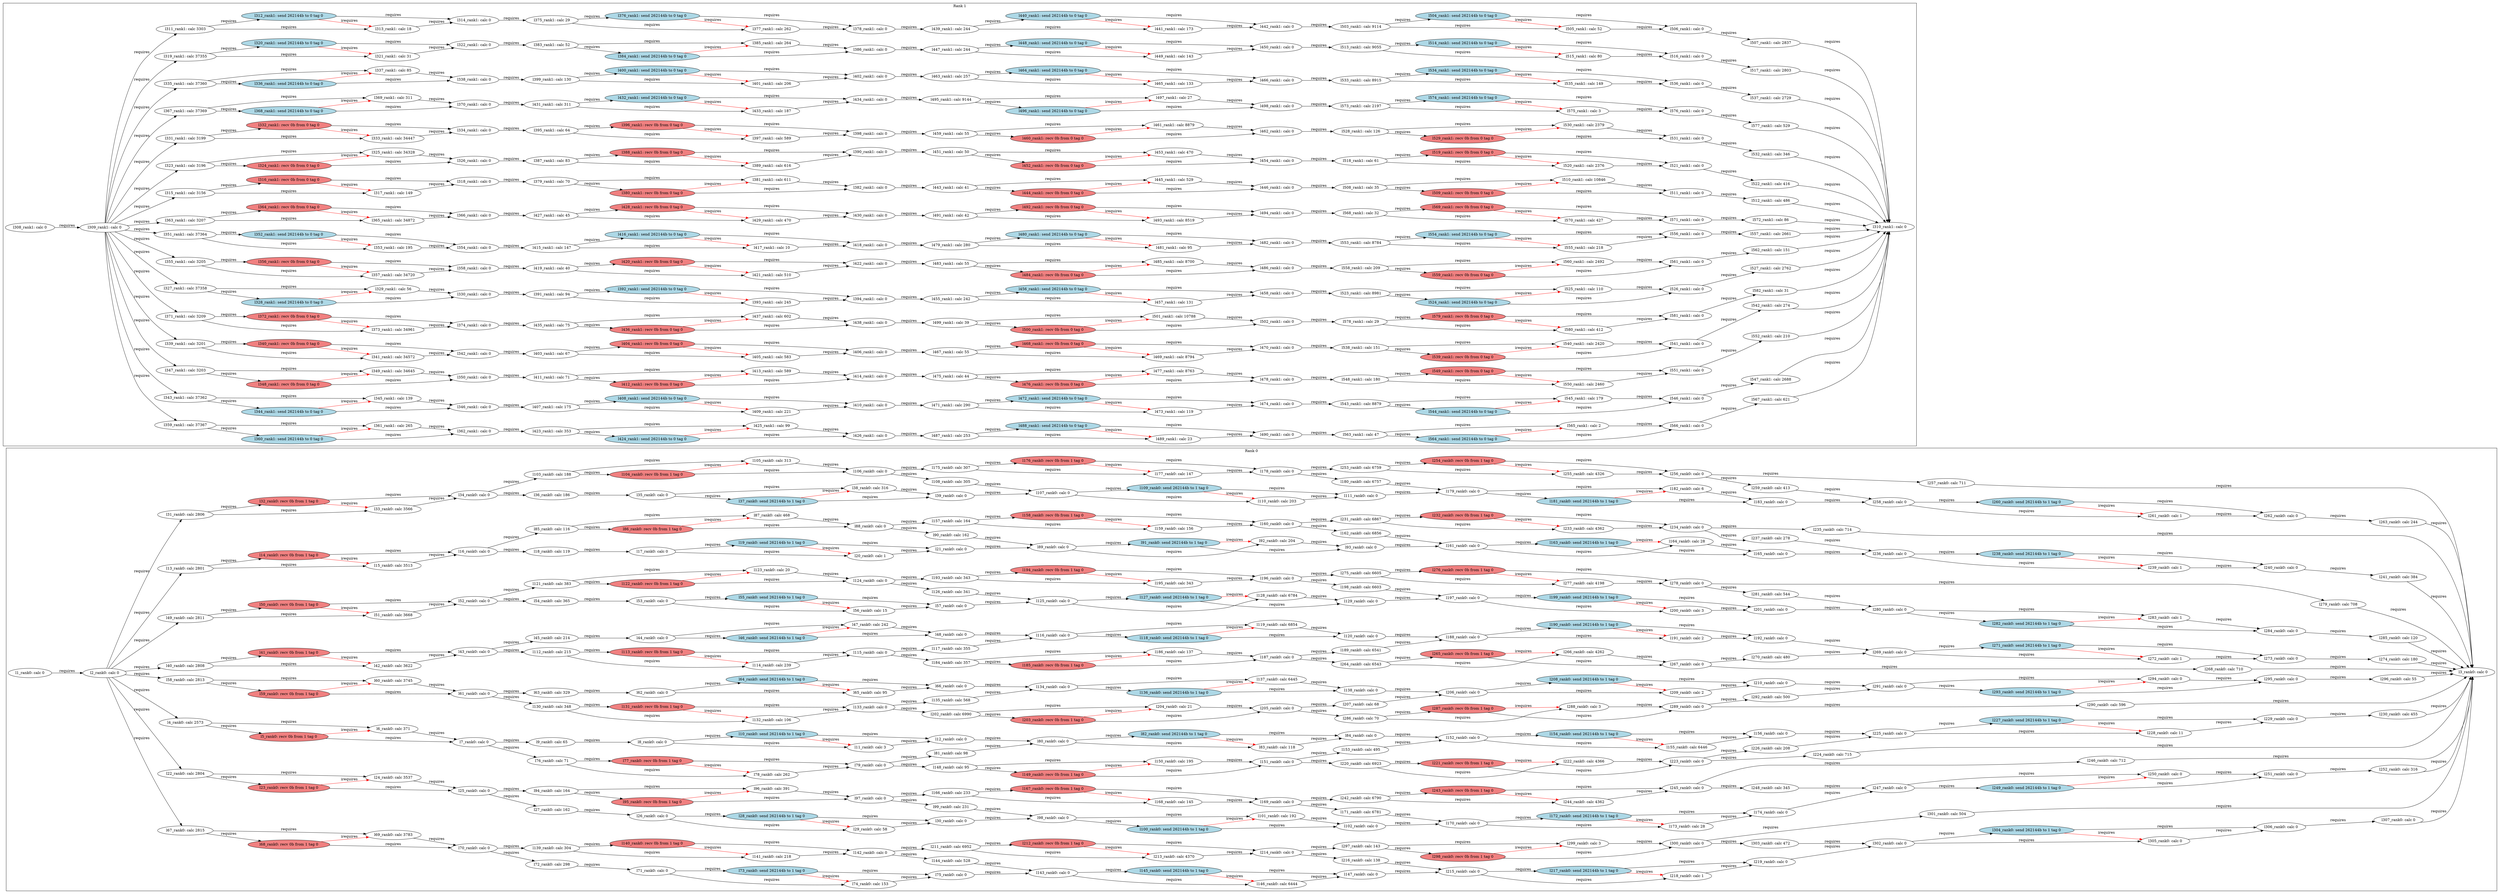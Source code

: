 digraph G {
    rankdir=LR;
    subgraph "cluster_rank_0" {
        label = "Rank 0";
        "l23_rank0: recv 0b from 1 tag 0" [style=filled, fillcolor="lightcoral"];
        "l176_rank0: recv 0b from 1 tag 0" [style=filled, fillcolor="lightcoral"];
        "l74_rank0: calc 153" [style=filled, fillcolor="white"];
        "l36_rank0: calc 186" [style=filled, fillcolor="white"];
        "l157_rank0: calc 164" [style=filled, fillcolor="white"];
        "l71_rank0: calc 0" [style=filled, fillcolor="white"];
        "l244_rank0: calc 4362" [style=filled, fillcolor="white"];
        "l15_rank0: calc 3513" [style=filled, fillcolor="white"];
        "l70_rank0: calc 0" [style=filled, fillcolor="white"];
        "l264_rank0: calc 6543" [style=filled, fillcolor="white"];
        "l42_rank0: calc 3622" [style=filled, fillcolor="white"];
        "l124_rank0: calc 0" [style=filled, fillcolor="white"];
        "l224_rank0: calc 715" [style=filled, fillcolor="white"];
        "l64_rank0: send 262144b to 1 tag 0" [style=filled, fillcolor="lightblue"];
        "l75_rank0: calc 0" [style=filled, fillcolor="white"];
        "l127_rank0: send 262144b to 1 tag 0" [style=filled, fillcolor="lightblue"];
        "l255_rank0: calc 4326" [style=filled, fillcolor="white"];
        "l277_rank0: calc 4198" [style=filled, fillcolor="white"];
        "l289_rank0: calc 0" [style=filled, fillcolor="white"];
        "l118_rank0: send 262144b to 1 tag 0" [style=filled, fillcolor="lightblue"];
        "l243_rank0: recv 0b from 1 tag 0" [style=filled, fillcolor="lightcoral"];
        "l3_rank0: calc 0" [style=filled, fillcolor="white"];
        "l286_rank0: calc 70" [style=filled, fillcolor="white"];
        "l131_rank0: recv 0b from 1 tag 0" [style=filled, fillcolor="lightcoral"];
        "l201_rank0: calc 0" [style=filled, fillcolor="white"];
        "l173_rank0: calc 28" [style=filled, fillcolor="white"];
        "l30_rank0: calc 0" [style=filled, fillcolor="white"];
        "l81_rank0: calc 98" [style=filled, fillcolor="white"];
        "l119_rank0: calc 6854" [style=filled, fillcolor="white"];
        "l249_rank0: send 262144b to 1 tag 0" [style=filled, fillcolor="lightblue"];
        "l34_rank0: calc 0" [style=filled, fillcolor="white"];
        "l56_rank0: calc 15" [style=filled, fillcolor="white"];
        "l67_rank0: calc 2815" [style=filled, fillcolor="white"];
        "l90_rank0: calc 162" [style=filled, fillcolor="white"];
        "l144_rank0: calc 528" [style=filled, fillcolor="white"];
        "l265_rank0: recv 0b from 1 tag 0" [style=filled, fillcolor="lightcoral"];
        "l190_rank0: send 262144b to 1 tag 0" [style=filled, fillcolor="lightblue"];
        "l305_rank0: calc 0" [style=filled, fillcolor="white"];
        "l39_rank0: calc 0" [style=filled, fillcolor="white"];
        "l91_rank0: send 262144b to 1 tag 0" [style=filled, fillcolor="lightblue"];
        "l298_rank0: recv 0b from 1 tag 0" [style=filled, fillcolor="lightcoral"];
        "l287_rank0: recv 0b from 1 tag 0" [style=filled, fillcolor="lightcoral"];
        "l108_rank0: calc 305" [style=filled, fillcolor="white"];
        "l130_rank0: calc 348" [style=filled, fillcolor="white"];
        "l5_rank0: recv 0b from 1 tag 0" [style=filled, fillcolor="lightcoral"];
        "l245_rank0: calc 0" [style=filled, fillcolor="white"];
        "l132_rank0: calc 106" [style=filled, fillcolor="white"];
        "l172_rank0: send 262144b to 1 tag 0" [style=filled, fillcolor="lightblue"];
        "l29_rank0: calc 58" [style=filled, fillcolor="white"];
        "l100_rank0: send 262144b to 1 tag 0" [style=filled, fillcolor="lightblue"];
        "l203_rank0: recv 0b from 1 tag 0" [style=filled, fillcolor="lightcoral"];
        "l25_rank0: calc 0" [style=filled, fillcolor="white"];
        "l27_rank0: calc 162" [style=filled, fillcolor="white"];
        "l50_rank0: recv 0b from 1 tag 0" [style=filled, fillcolor="lightcoral"];
        "l88_rank0: calc 0" [style=filled, fillcolor="white"];
        "l112_rank0: calc 215" [style=filled, fillcolor="white"];
        "l133_rank0: calc 0" [style=filled, fillcolor="white"];
        "l204_rank0: calc 21" [style=filled, fillcolor="white"];
        "l86_rank0: recv 0b from 1 tag 0" [style=filled, fillcolor="lightcoral"];
        "l195_rank0: calc 343" [style=filled, fillcolor="white"];
        "l117_rank0: calc 355" [style=filled, fillcolor="white"];
        "l214_rank0: calc 0" [style=filled, fillcolor="white"];
        "l275_rank0: calc 6605" [style=filled, fillcolor="white"];
        "l171_rank0: calc 6781" [style=filled, fillcolor="white"];
        "l293_rank0: send 262144b to 1 tag 0" [style=filled, fillcolor="lightblue"];
        "l251_rank0: calc 0" [style=filled, fillcolor="white"];
        "l295_rank0: calc 0" [style=filled, fillcolor="white"];
        "l185_rank0: recv 0b from 1 tag 0" [style=filled, fillcolor="lightcoral"];
        "l206_rank0: calc 0" [style=filled, fillcolor="white"];
        "l188_rank0: calc 0" [style=filled, fillcolor="white"];
        "l267_rank0: calc 0" [style=filled, fillcolor="white"];
        "l272_rank0: calc 1" [style=filled, fillcolor="white"];
        "l37_rank0: send 262144b to 1 tag 0" [style=filled, fillcolor="lightblue"];
        "l54_rank0: calc 365" [style=filled, fillcolor="white"];
        "l191_rank0: calc 2" [style=filled, fillcolor="white"];
        "l24_rank0: calc 3537" [style=filled, fillcolor="white"];
        "l218_rank0: calc 1" [style=filled, fillcolor="white"];
        "l291_rank0: calc 0" [style=filled, fillcolor="white"];
        "l22_rank0: calc 2804" [style=filled, fillcolor="white"];
        "l285_rank0: calc 120" [style=filled, fillcolor="white"];
        "l95_rank0: recv 0b from 1 tag 0" [style=filled, fillcolor="lightcoral"];
        "l154_rank0: send 262144b to 1 tag 0" [style=filled, fillcolor="lightblue"];
        "l174_rank0: calc 0" [style=filled, fillcolor="white"];
        "l256_rank0: calc 0" [style=filled, fillcolor="white"];
        "l168_rank0: calc 145" [style=filled, fillcolor="white"];
        "l269_rank0: calc 0" [style=filled, fillcolor="white"];
        "l233_rank0: calc 4362" [style=filled, fillcolor="white"];
        "l8_rank0: calc 0" [style=filled, fillcolor="white"];
        "l82_rank0: send 262144b to 1 tag 0" [style=filled, fillcolor="lightblue"];
        "l290_rank0: calc 596" [style=filled, fillcolor="white"];
        "l158_rank0: recv 0b from 1 tag 0" [style=filled, fillcolor="lightcoral"];
        "l103_rank0: calc 188" [style=filled, fillcolor="white"];
        "l44_rank0: calc 0" [style=filled, fillcolor="white"];
        "l4_rank0: calc 2573" [style=filled, fillcolor="white"];
        "l159_rank0: calc 156" [style=filled, fillcolor="white"];
        "l161_rank0: calc 0" [style=filled, fillcolor="white"];
        "l200_rank0: calc 3" [style=filled, fillcolor="white"];
        "l141_rank0: calc 218" [style=filled, fillcolor="white"];
        "l10_rank0: send 262144b to 1 tag 0" [style=filled, fillcolor="lightblue"];
        "l114_rank0: calc 239" [style=filled, fillcolor="white"];
        "l97_rank0: calc 0" [style=filled, fillcolor="white"];
        "l68_rank0: recv 0b from 1 tag 0" [style=filled, fillcolor="lightcoral"];
        "l198_rank0: calc 6603" [style=filled, fillcolor="white"];
        "l252_rank0: calc 316" [style=filled, fillcolor="white"];
        "l230_rank0: calc 455" [style=filled, fillcolor="white"];
        "l278_rank0: calc 0" [style=filled, fillcolor="white"];
        "l149_rank0: recv 0b from 1 tag 0" [style=filled, fillcolor="lightcoral"];
        "l58_rank0: calc 2813" [style=filled, fillcolor="white"];
        "l194_rank0: recv 0b from 1 tag 0" [style=filled, fillcolor="lightcoral"];
        "l216_rank0: calc 138" [style=filled, fillcolor="white"];
        "l20_rank0: calc 1" [style=filled, fillcolor="white"];
        "l237_rank0: calc 278" [style=filled, fillcolor="white"];
        "l115_rank0: calc 0" [style=filled, fillcolor="white"];
        "l120_rank0: calc 0" [style=filled, fillcolor="white"];
        "l147_rank0: calc 0" [style=filled, fillcolor="white"];
        "l17_rank0: calc 0" [style=filled, fillcolor="white"];
        "l46_rank0: send 262144b to 1 tag 0" [style=filled, fillcolor="lightblue"];
        "l121_rank0: calc 383" [style=filled, fillcolor="white"];
        "l21_rank0: calc 0" [style=filled, fillcolor="white"];
        "l250_rank0: calc 0" [style=filled, fillcolor="white"];
        "l276_rank0: recv 0b from 1 tag 0" [style=filled, fillcolor="lightcoral"];
        "l148_rank0: calc 95" [style=filled, fillcolor="white"];
        "l96_rank0: calc 391" [style=filled, fillcolor="white"];
        "l136_rank0: send 262144b to 1 tag 0" [style=filled, fillcolor="lightblue"];
        "l187_rank0: calc 0" [style=filled, fillcolor="white"];
        "l207_rank0: calc 68" [style=filled, fillcolor="white"];
        "l301_rank0: calc 504" [style=filled, fillcolor="white"];
        "l197_rank0: calc 0" [style=filled, fillcolor="white"];
        "l193_rank0: calc 343" [style=filled, fillcolor="white"];
        "l170_rank0: calc 0" [style=filled, fillcolor="white"];
        "l26_rank0: calc 0" [style=filled, fillcolor="white"];
        "l220_rank0: calc 6923" [style=filled, fillcolor="white"];
        "l160_rank0: calc 0" [style=filled, fillcolor="white"];
        "l48_rank0: calc 0" [style=filled, fillcolor="white"];
        "l7_rank0: calc 0" [style=filled, fillcolor="white"];
        "l83_rank0: calc 118" [style=filled, fillcolor="white"];
        "l104_rank0: recv 0b from 1 tag 0" [style=filled, fillcolor="lightcoral"];
        "l129_rank0: calc 0" [style=filled, fillcolor="white"];
        "l80_rank0: calc 0" [style=filled, fillcolor="white"];
        "l163_rank0: send 262144b to 1 tag 0" [style=filled, fillcolor="lightblue"];
        "l227_rank0: send 262144b to 1 tag 0" [style=filled, fillcolor="lightblue"];
        "l221_rank0: recv 0b from 1 tag 0" [style=filled, fillcolor="lightcoral"];
        "l135_rank0: calc 568" [style=filled, fillcolor="white"];
        "l180_rank0: calc 6757" [style=filled, fillcolor="white"];
        "l181_rank0: send 262144b to 1 tag 0" [style=filled, fillcolor="lightblue"];
        "l102_rank0: calc 0" [style=filled, fillcolor="white"];
        "l273_rank0: calc 0" [style=filled, fillcolor="white"];
        "l274_rank0: calc 180" [style=filled, fillcolor="white"];
        "l51_rank0: calc 3668" [style=filled, fillcolor="white"];
        "l304_rank0: send 262144b to 1 tag 0" [style=filled, fillcolor="lightblue"];
        "l99_rank0: calc 231" [style=filled, fillcolor="white"];
        "l78_rank0: calc 262" [style=filled, fillcolor="white"];
        "l87_rank0: calc 468" [style=filled, fillcolor="white"];
        "l107_rank0: calc 0" [style=filled, fillcolor="white"];
        "l192_rank0: calc 0" [style=filled, fillcolor="white"];
        "l223_rank0: calc 0" [style=filled, fillcolor="white"];
        "l38_rank0: calc 316" [style=filled, fillcolor="white"];
        "l155_rank0: calc 6446" [style=filled, fillcolor="white"];
        "l212_rank0: recv 0b from 1 tag 0" [style=filled, fillcolor="lightcoral"];
        "l35_rank0: calc 0" [style=filled, fillcolor="white"];
        "l57_rank0: calc 0" [style=filled, fillcolor="white"];
        "l263_rank0: calc 244" [style=filled, fillcolor="white"];
        "l140_rank0: recv 0b from 1 tag 0" [style=filled, fillcolor="lightcoral"];
        "l126_rank0: calc 341" [style=filled, fillcolor="white"];
        "l228_rank0: calc 11" [style=filled, fillcolor="white"];
        "l229_rank0: calc 0" [style=filled, fillcolor="white"];
        "l11_rank0: calc 3" [style=filled, fillcolor="white"];
        "l111_rank0: calc 0" [style=filled, fillcolor="white"];
        "l106_rank0: calc 0" [style=filled, fillcolor="white"];
        "l266_rank0: calc 4262" [style=filled, fillcolor="white"];
        "l139_rank0: calc 304" [style=filled, fillcolor="white"];
        "l59_rank0: recv 0b from 1 tag 0" [style=filled, fillcolor="lightcoral"];
        "l14_rank0: recv 0b from 1 tag 0" [style=filled, fillcolor="lightcoral"];
        "l93_rank0: calc 0" [style=filled, fillcolor="white"];
        "l45_rank0: calc 214" [style=filled, fillcolor="white"];
        "l288_rank0: calc 3" [style=filled, fillcolor="white"];
        "l294_rank0: calc 0" [style=filled, fillcolor="white"];
        "l94_rank0: calc 164" [style=filled, fillcolor="white"];
        "l213_rank0: calc 4370" [style=filled, fillcolor="white"];
        "l69_rank0: calc 3783" [style=filled, fillcolor="white"];
        "l143_rank0: calc 0" [style=filled, fillcolor="white"];
        "l222_rank0: calc 4366" [style=filled, fillcolor="white"];
        "l217_rank0: send 262144b to 1 tag 0" [style=filled, fillcolor="lightblue"];
        "l226_rank0: calc 208" [style=filled, fillcolor="white"];
        "l77_rank0: recv 0b from 1 tag 0" [style=filled, fillcolor="lightcoral"];
        "l215_rank0: calc 0" [style=filled, fillcolor="white"];
        "l55_rank0: send 262144b to 1 tag 0" [style=filled, fillcolor="lightblue"];
        "l300_rank0: calc 0" [style=filled, fillcolor="white"];
        "l175_rank0: calc 307" [style=filled, fillcolor="white"];
        "l225_rank0: calc 0" [style=filled, fillcolor="white"];
        "l85_rank0: calc 116" [style=filled, fillcolor="white"];
        "l211_rank0: calc 6952" [style=filled, fillcolor="white"];
        "l219_rank0: calc 0" [style=filled, fillcolor="white"];
        "l268_rank0: calc 710" [style=filled, fillcolor="white"];
        "l247_rank0: calc 0" [style=filled, fillcolor="white"];
        "l98_rank0: calc 0" [style=filled, fillcolor="white"];
        "l134_rank0: calc 0" [style=filled, fillcolor="white"];
        "l282_rank0: send 262144b to 1 tag 0" [style=filled, fillcolor="lightblue"];
        "l76_rank0: calc 71" [style=filled, fillcolor="white"];
        "l116_rank0: calc 0" [style=filled, fillcolor="white"];
        "l235_rank0: calc 714" [style=filled, fillcolor="white"];
        "l199_rank0: send 262144b to 1 tag 0" [style=filled, fillcolor="lightblue"];
        "l156_rank0: calc 0" [style=filled, fillcolor="white"];
        "l241_rank0: calc 384" [style=filled, fillcolor="white"];
        "l303_rank0: calc 472" [style=filled, fillcolor="white"];
        "l89_rank0: calc 0" [style=filled, fillcolor="white"];
        "l122_rank0: recv 0b from 1 tag 0" [style=filled, fillcolor="lightcoral"];
        "l242_rank0: calc 6790" [style=filled, fillcolor="white"];
        "l128_rank0: calc 6784" [style=filled, fillcolor="white"];
        "l248_rank0: calc 345" [style=filled, fillcolor="white"];
        "l281_rank0: calc 544" [style=filled, fillcolor="white"];
        "l105_rank0: calc 313" [style=filled, fillcolor="white"];
        "l189_rank0: calc 6541" [style=filled, fillcolor="white"];
        "l292_rank0: calc 500" [style=filled, fillcolor="white"];
        "l299_rank0: calc 3" [style=filled, fillcolor="white"];
        "l307_rank0: calc 0" [style=filled, fillcolor="white"];
        "l296_rank0: calc 55" [style=filled, fillcolor="white"];
        "l9_rank0: calc 65" [style=filled, fillcolor="white"];
        "l302_rank0: calc 0" [style=filled, fillcolor="white"];
        "l262_rank0: calc 0" [style=filled, fillcolor="white"];
        "l165_rank0: calc 0" [style=filled, fillcolor="white"];
        "l12_rank0: calc 0" [style=filled, fillcolor="white"];
        "l179_rank0: calc 0" [style=filled, fillcolor="white"];
        "l254_rank0: recv 0b from 1 tag 0" [style=filled, fillcolor="lightcoral"];
        "l92_rank0: calc 204" [style=filled, fillcolor="white"];
        "l61_rank0: calc 0" [style=filled, fillcolor="white"];
        "l261_rank0: calc 1" [style=filled, fillcolor="white"];
        "l208_rank0: send 262144b to 1 tag 0" [style=filled, fillcolor="lightblue"];
        "l232_rank0: recv 0b from 1 tag 0" [style=filled, fillcolor="lightcoral"];
        "l138_rank0: calc 0" [style=filled, fillcolor="white"];
        "l142_rank0: calc 0" [style=filled, fillcolor="white"];
        "l205_rank0: calc 0" [style=filled, fillcolor="white"];
        "l234_rank0: calc 0" [style=filled, fillcolor="white"];
        "l177_rank0: calc 147" [style=filled, fillcolor="white"];
        "l125_rank0: calc 0" [style=filled, fillcolor="white"];
        "l110_rank0: calc 203" [style=filled, fillcolor="white"];
        "l240_rank0: calc 0" [style=filled, fillcolor="white"];
        "l113_rank0: recv 0b from 1 tag 0" [style=filled, fillcolor="lightcoral"];
        "l259_rank0: calc 413" [style=filled, fillcolor="white"];
        "l279_rank0: calc 708" [style=filled, fillcolor="white"];
        "l183_rank0: calc 0" [style=filled, fillcolor="white"];
        "l33_rank0: calc 3566" [style=filled, fillcolor="white"];
        "l209_rank0: calc 2" [style=filled, fillcolor="white"];
        "l123_rank0: calc 20" [style=filled, fillcolor="white"];
        "l257_rank0: calc 711" [style=filled, fillcolor="white"];
        "l271_rank0: send 262144b to 1 tag 0" [style=filled, fillcolor="lightblue"];
        "l53_rank0: calc 0" [style=filled, fillcolor="white"];
        "l40_rank0: calc 2808" [style=filled, fillcolor="white"];
        "l152_rank0: calc 0" [style=filled, fillcolor="white"];
        "l72_rank0: calc 298" [style=filled, fillcolor="white"];
        "l65_rank0: calc 95" [style=filled, fillcolor="white"];
        "l60_rank0: calc 3745" [style=filled, fillcolor="white"];
        "l16_rank0: calc 0" [style=filled, fillcolor="white"];
        "l66_rank0: calc 0" [style=filled, fillcolor="white"];
        "l153_rank0: calc 495" [style=filled, fillcolor="white"];
        "l169_rank0: calc 0" [style=filled, fillcolor="white"];
        "l1_rank0: calc 0" [style=filled, fillcolor="white"];
        "l270_rank0: calc 480" [style=filled, fillcolor="white"];
        "l43_rank0: calc 0" [style=filled, fillcolor="white"];
        "l84_rank0: calc 0" [style=filled, fillcolor="white"];
        "l210_rank0: calc 0" [style=filled, fillcolor="white"];
        "l239_rank0: calc 1" [style=filled, fillcolor="white"];
        "l284_rank0: calc 0" [style=filled, fillcolor="white"];
        "l41_rank0: recv 0b from 1 tag 0" [style=filled, fillcolor="lightcoral"];
        "l109_rank0: send 262144b to 1 tag 0" [style=filled, fillcolor="lightblue"];
        "l164_rank0: calc 28" [style=filled, fillcolor="white"];
        "l162_rank0: calc 6856" [style=filled, fillcolor="white"];
        "l146_rank0: calc 6444" [style=filled, fillcolor="white"];
        "l231_rank0: calc 6867" [style=filled, fillcolor="white"];
        "l32_rank0: recv 0b from 1 tag 0" [style=filled, fillcolor="lightcoral"];
        "l28_rank0: send 262144b to 1 tag 0" [style=filled, fillcolor="lightblue"];
        "l101_rank0: calc 192" [style=filled, fillcolor="white"];
        "l145_rank0: send 262144b to 1 tag 0" [style=filled, fillcolor="lightblue"];
        "l236_rank0: calc 0" [style=filled, fillcolor="white"];
        "l47_rank0: calc 242" [style=filled, fillcolor="white"];
        "l238_rank0: send 262144b to 1 tag 0" [style=filled, fillcolor="lightblue"];
        "l246_rank0: calc 712" [style=filled, fillcolor="white"];
        "l62_rank0: calc 0" [style=filled, fillcolor="white"];
        "l196_rank0: calc 0" [style=filled, fillcolor="white"];
        "l2_rank0: calc 0" [style=filled, fillcolor="white"];
        "l49_rank0: calc 2811" [style=filled, fillcolor="white"];
        "l253_rank0: calc 6759" [style=filled, fillcolor="white"];
        "l150_rank0: calc 195" [style=filled, fillcolor="white"];
        "l260_rank0: send 262144b to 1 tag 0" [style=filled, fillcolor="lightblue"];
        "l258_rank0: calc 0" [style=filled, fillcolor="white"];
        "l280_rank0: calc 0" [style=filled, fillcolor="white"];
        "l306_rank0: calc 0" [style=filled, fillcolor="white"];
        "l73_rank0: send 262144b to 1 tag 0" [style=filled, fillcolor="lightblue"];
        "l178_rank0: calc 0" [style=filled, fillcolor="white"];
        "l52_rank0: calc 0" [style=filled, fillcolor="white"];
        "l151_rank0: calc 0" [style=filled, fillcolor="white"];
        "l184_rank0: calc 357" [style=filled, fillcolor="white"];
        "l202_rank0: calc 6990" [style=filled, fillcolor="white"];
        "l13_rank0: calc 2801" [style=filled, fillcolor="white"];
        "l166_rank0: calc 233" [style=filled, fillcolor="white"];
        "l63_rank0: calc 329" [style=filled, fillcolor="white"];
        "l167_rank0: recv 0b from 1 tag 0" [style=filled, fillcolor="lightcoral"];
        "l186_rank0: calc 137" [style=filled, fillcolor="white"];
        "l31_rank0: calc 2806" [style=filled, fillcolor="white"];
        "l79_rank0: calc 0" [style=filled, fillcolor="white"];
        "l283_rank0: calc 1" [style=filled, fillcolor="white"];
        "l6_rank0: calc 371" [style=filled, fillcolor="white"];
        "l182_rank0: calc 6" [style=filled, fillcolor="white"];
        "l18_rank0: calc 119" [style=filled, fillcolor="white"];
        "l137_rank0: calc 6445" [style=filled, fillcolor="white"];
        "l297_rank0: calc 143" [style=filled, fillcolor="white"];
        "l19_rank0: send 262144b to 1 tag 0" [style=filled, fillcolor="lightblue"];
        "l1_rank0: calc 0" -> "l2_rank0: calc 0" [label="requires", color="black"];
        "l2_rank0: calc 0" -> "l4_rank0: calc 2573" [label="requires", color="black"];
        "l4_rank0: calc 2573" -> "l5_rank0: recv 0b from 1 tag 0" [label="requires", color="black"];
        "l4_rank0: calc 2573" -> "l6_rank0: calc 371" [label="requires", color="black"];
        "l5_rank0: recv 0b from 1 tag 0" -> "l6_rank0: calc 371" [label="irequires", color="red"];
        "l6_rank0: calc 371" -> "l7_rank0: calc 0" [label="requires", color="black"];
        "l5_rank0: recv 0b from 1 tag 0" -> "l7_rank0: calc 0" [label="requires", color="black"];
        "l7_rank0: calc 0" -> "l9_rank0: calc 65" [label="requires", color="black"];
        "l9_rank0: calc 65" -> "l8_rank0: calc 0" [label="requires", color="black"];
        "l8_rank0: calc 0" -> "l10_rank0: send 262144b to 1 tag 0" [label="requires", color="black"];
        "l8_rank0: calc 0" -> "l11_rank0: calc 3" [label="requires", color="black"];
        "l10_rank0: send 262144b to 1 tag 0" -> "l11_rank0: calc 3" [label="irequires", color="red"];
        "l11_rank0: calc 3" -> "l12_rank0: calc 0" [label="requires", color="black"];
        "l10_rank0: send 262144b to 1 tag 0" -> "l12_rank0: calc 0" [label="requires", color="black"];
        "l2_rank0: calc 0" -> "l13_rank0: calc 2801" [label="requires", color="black"];
        "l13_rank0: calc 2801" -> "l14_rank0: recv 0b from 1 tag 0" [label="requires", color="black"];
        "l13_rank0: calc 2801" -> "l15_rank0: calc 3513" [label="requires", color="black"];
        "l14_rank0: recv 0b from 1 tag 0" -> "l15_rank0: calc 3513" [label="irequires", color="red"];
        "l15_rank0: calc 3513" -> "l16_rank0: calc 0" [label="requires", color="black"];
        "l14_rank0: recv 0b from 1 tag 0" -> "l16_rank0: calc 0" [label="requires", color="black"];
        "l16_rank0: calc 0" -> "l18_rank0: calc 119" [label="requires", color="black"];
        "l18_rank0: calc 119" -> "l17_rank0: calc 0" [label="requires", color="black"];
        "l17_rank0: calc 0" -> "l19_rank0: send 262144b to 1 tag 0" [label="requires", color="black"];
        "l17_rank0: calc 0" -> "l20_rank0: calc 1" [label="requires", color="black"];
        "l19_rank0: send 262144b to 1 tag 0" -> "l20_rank0: calc 1" [label="irequires", color="red"];
        "l20_rank0: calc 1" -> "l21_rank0: calc 0" [label="requires", color="black"];
        "l19_rank0: send 262144b to 1 tag 0" -> "l21_rank0: calc 0" [label="requires", color="black"];
        "l2_rank0: calc 0" -> "l22_rank0: calc 2804" [label="requires", color="black"];
        "l22_rank0: calc 2804" -> "l23_rank0: recv 0b from 1 tag 0" [label="requires", color="black"];
        "l22_rank0: calc 2804" -> "l24_rank0: calc 3537" [label="requires", color="black"];
        "l23_rank0: recv 0b from 1 tag 0" -> "l24_rank0: calc 3537" [label="irequires", color="red"];
        "l24_rank0: calc 3537" -> "l25_rank0: calc 0" [label="requires", color="black"];
        "l23_rank0: recv 0b from 1 tag 0" -> "l25_rank0: calc 0" [label="requires", color="black"];
        "l25_rank0: calc 0" -> "l27_rank0: calc 162" [label="requires", color="black"];
        "l27_rank0: calc 162" -> "l26_rank0: calc 0" [label="requires", color="black"];
        "l26_rank0: calc 0" -> "l28_rank0: send 262144b to 1 tag 0" [label="requires", color="black"];
        "l26_rank0: calc 0" -> "l29_rank0: calc 58" [label="requires", color="black"];
        "l28_rank0: send 262144b to 1 tag 0" -> "l29_rank0: calc 58" [label="irequires", color="red"];
        "l29_rank0: calc 58" -> "l30_rank0: calc 0" [label="requires", color="black"];
        "l28_rank0: send 262144b to 1 tag 0" -> "l30_rank0: calc 0" [label="requires", color="black"];
        "l2_rank0: calc 0" -> "l31_rank0: calc 2806" [label="requires", color="black"];
        "l31_rank0: calc 2806" -> "l32_rank0: recv 0b from 1 tag 0" [label="requires", color="black"];
        "l31_rank0: calc 2806" -> "l33_rank0: calc 3566" [label="requires", color="black"];
        "l32_rank0: recv 0b from 1 tag 0" -> "l33_rank0: calc 3566" [label="irequires", color="red"];
        "l33_rank0: calc 3566" -> "l34_rank0: calc 0" [label="requires", color="black"];
        "l32_rank0: recv 0b from 1 tag 0" -> "l34_rank0: calc 0" [label="requires", color="black"];
        "l34_rank0: calc 0" -> "l36_rank0: calc 186" [label="requires", color="black"];
        "l36_rank0: calc 186" -> "l35_rank0: calc 0" [label="requires", color="black"];
        "l35_rank0: calc 0" -> "l37_rank0: send 262144b to 1 tag 0" [label="requires", color="black"];
        "l35_rank0: calc 0" -> "l38_rank0: calc 316" [label="requires", color="black"];
        "l37_rank0: send 262144b to 1 tag 0" -> "l38_rank0: calc 316" [label="irequires", color="red"];
        "l38_rank0: calc 316" -> "l39_rank0: calc 0" [label="requires", color="black"];
        "l37_rank0: send 262144b to 1 tag 0" -> "l39_rank0: calc 0" [label="requires", color="black"];
        "l2_rank0: calc 0" -> "l40_rank0: calc 2808" [label="requires", color="black"];
        "l40_rank0: calc 2808" -> "l41_rank0: recv 0b from 1 tag 0" [label="requires", color="black"];
        "l40_rank0: calc 2808" -> "l42_rank0: calc 3622" [label="requires", color="black"];
        "l41_rank0: recv 0b from 1 tag 0" -> "l42_rank0: calc 3622" [label="irequires", color="red"];
        "l42_rank0: calc 3622" -> "l43_rank0: calc 0" [label="requires", color="black"];
        "l41_rank0: recv 0b from 1 tag 0" -> "l43_rank0: calc 0" [label="requires", color="black"];
        "l43_rank0: calc 0" -> "l45_rank0: calc 214" [label="requires", color="black"];
        "l45_rank0: calc 214" -> "l44_rank0: calc 0" [label="requires", color="black"];
        "l44_rank0: calc 0" -> "l46_rank0: send 262144b to 1 tag 0" [label="requires", color="black"];
        "l44_rank0: calc 0" -> "l47_rank0: calc 242" [label="requires", color="black"];
        "l46_rank0: send 262144b to 1 tag 0" -> "l47_rank0: calc 242" [label="irequires", color="red"];
        "l47_rank0: calc 242" -> "l48_rank0: calc 0" [label="requires", color="black"];
        "l46_rank0: send 262144b to 1 tag 0" -> "l48_rank0: calc 0" [label="requires", color="black"];
        "l2_rank0: calc 0" -> "l49_rank0: calc 2811" [label="requires", color="black"];
        "l49_rank0: calc 2811" -> "l50_rank0: recv 0b from 1 tag 0" [label="requires", color="black"];
        "l49_rank0: calc 2811" -> "l51_rank0: calc 3668" [label="requires", color="black"];
        "l50_rank0: recv 0b from 1 tag 0" -> "l51_rank0: calc 3668" [label="irequires", color="red"];
        "l51_rank0: calc 3668" -> "l52_rank0: calc 0" [label="requires", color="black"];
        "l50_rank0: recv 0b from 1 tag 0" -> "l52_rank0: calc 0" [label="requires", color="black"];
        "l52_rank0: calc 0" -> "l54_rank0: calc 365" [label="requires", color="black"];
        "l54_rank0: calc 365" -> "l53_rank0: calc 0" [label="requires", color="black"];
        "l53_rank0: calc 0" -> "l55_rank0: send 262144b to 1 tag 0" [label="requires", color="black"];
        "l53_rank0: calc 0" -> "l56_rank0: calc 15" [label="requires", color="black"];
        "l55_rank0: send 262144b to 1 tag 0" -> "l56_rank0: calc 15" [label="irequires", color="red"];
        "l56_rank0: calc 15" -> "l57_rank0: calc 0" [label="requires", color="black"];
        "l55_rank0: send 262144b to 1 tag 0" -> "l57_rank0: calc 0" [label="requires", color="black"];
        "l2_rank0: calc 0" -> "l58_rank0: calc 2813" [label="requires", color="black"];
        "l58_rank0: calc 2813" -> "l59_rank0: recv 0b from 1 tag 0" [label="requires", color="black"];
        "l58_rank0: calc 2813" -> "l60_rank0: calc 3745" [label="requires", color="black"];
        "l59_rank0: recv 0b from 1 tag 0" -> "l60_rank0: calc 3745" [label="irequires", color="red"];
        "l60_rank0: calc 3745" -> "l61_rank0: calc 0" [label="requires", color="black"];
        "l59_rank0: recv 0b from 1 tag 0" -> "l61_rank0: calc 0" [label="requires", color="black"];
        "l61_rank0: calc 0" -> "l63_rank0: calc 329" [label="requires", color="black"];
        "l63_rank0: calc 329" -> "l62_rank0: calc 0" [label="requires", color="black"];
        "l62_rank0: calc 0" -> "l64_rank0: send 262144b to 1 tag 0" [label="requires", color="black"];
        "l62_rank0: calc 0" -> "l65_rank0: calc 95" [label="requires", color="black"];
        "l64_rank0: send 262144b to 1 tag 0" -> "l65_rank0: calc 95" [label="irequires", color="red"];
        "l65_rank0: calc 95" -> "l66_rank0: calc 0" [label="requires", color="black"];
        "l64_rank0: send 262144b to 1 tag 0" -> "l66_rank0: calc 0" [label="requires", color="black"];
        "l2_rank0: calc 0" -> "l67_rank0: calc 2815" [label="requires", color="black"];
        "l67_rank0: calc 2815" -> "l68_rank0: recv 0b from 1 tag 0" [label="requires", color="black"];
        "l67_rank0: calc 2815" -> "l69_rank0: calc 3783" [label="requires", color="black"];
        "l68_rank0: recv 0b from 1 tag 0" -> "l69_rank0: calc 3783" [label="irequires", color="red"];
        "l69_rank0: calc 3783" -> "l70_rank0: calc 0" [label="requires", color="black"];
        "l68_rank0: recv 0b from 1 tag 0" -> "l70_rank0: calc 0" [label="requires", color="black"];
        "l70_rank0: calc 0" -> "l72_rank0: calc 298" [label="requires", color="black"];
        "l72_rank0: calc 298" -> "l71_rank0: calc 0" [label="requires", color="black"];
        "l71_rank0: calc 0" -> "l73_rank0: send 262144b to 1 tag 0" [label="requires", color="black"];
        "l71_rank0: calc 0" -> "l74_rank0: calc 153" [label="requires", color="black"];
        "l73_rank0: send 262144b to 1 tag 0" -> "l74_rank0: calc 153" [label="irequires", color="red"];
        "l74_rank0: calc 153" -> "l75_rank0: calc 0" [label="requires", color="black"];
        "l73_rank0: send 262144b to 1 tag 0" -> "l75_rank0: calc 0" [label="requires", color="black"];
        "l7_rank0: calc 0" -> "l76_rank0: calc 71" [label="requires", color="black"];
        "l76_rank0: calc 71" -> "l77_rank0: recv 0b from 1 tag 0" [label="requires", color="black"];
        "l76_rank0: calc 71" -> "l78_rank0: calc 262" [label="requires", color="black"];
        "l77_rank0: recv 0b from 1 tag 0" -> "l78_rank0: calc 262" [label="irequires", color="red"];
        "l78_rank0: calc 262" -> "l79_rank0: calc 0" [label="requires", color="black"];
        "l77_rank0: recv 0b from 1 tag 0" -> "l79_rank0: calc 0" [label="requires", color="black"];
        "l79_rank0: calc 0" -> "l81_rank0: calc 98" [label="requires", color="black"];
        "l81_rank0: calc 98" -> "l80_rank0: calc 0" [label="requires", color="black"];
        "l12_rank0: calc 0" -> "l80_rank0: calc 0" [label="requires", color="black"];
        "l80_rank0: calc 0" -> "l82_rank0: send 262144b to 1 tag 0" [label="requires", color="black"];
        "l80_rank0: calc 0" -> "l83_rank0: calc 118" [label="requires", color="black"];
        "l82_rank0: send 262144b to 1 tag 0" -> "l83_rank0: calc 118" [label="irequires", color="red"];
        "l83_rank0: calc 118" -> "l84_rank0: calc 0" [label="requires", color="black"];
        "l82_rank0: send 262144b to 1 tag 0" -> "l84_rank0: calc 0" [label="requires", color="black"];
        "l16_rank0: calc 0" -> "l85_rank0: calc 116" [label="requires", color="black"];
        "l85_rank0: calc 116" -> "l86_rank0: recv 0b from 1 tag 0" [label="requires", color="black"];
        "l85_rank0: calc 116" -> "l87_rank0: calc 468" [label="requires", color="black"];
        "l86_rank0: recv 0b from 1 tag 0" -> "l87_rank0: calc 468" [label="irequires", color="red"];
        "l87_rank0: calc 468" -> "l88_rank0: calc 0" [label="requires", color="black"];
        "l86_rank0: recv 0b from 1 tag 0" -> "l88_rank0: calc 0" [label="requires", color="black"];
        "l88_rank0: calc 0" -> "l90_rank0: calc 162" [label="requires", color="black"];
        "l90_rank0: calc 162" -> "l89_rank0: calc 0" [label="requires", color="black"];
        "l21_rank0: calc 0" -> "l89_rank0: calc 0" [label="requires", color="black"];
        "l89_rank0: calc 0" -> "l91_rank0: send 262144b to 1 tag 0" [label="requires", color="black"];
        "l89_rank0: calc 0" -> "l92_rank0: calc 204" [label="requires", color="black"];
        "l91_rank0: send 262144b to 1 tag 0" -> "l92_rank0: calc 204" [label="irequires", color="red"];
        "l92_rank0: calc 204" -> "l93_rank0: calc 0" [label="requires", color="black"];
        "l91_rank0: send 262144b to 1 tag 0" -> "l93_rank0: calc 0" [label="requires", color="black"];
        "l25_rank0: calc 0" -> "l94_rank0: calc 164" [label="requires", color="black"];
        "l94_rank0: calc 164" -> "l95_rank0: recv 0b from 1 tag 0" [label="requires", color="black"];
        "l94_rank0: calc 164" -> "l96_rank0: calc 391" [label="requires", color="black"];
        "l95_rank0: recv 0b from 1 tag 0" -> "l96_rank0: calc 391" [label="irequires", color="red"];
        "l96_rank0: calc 391" -> "l97_rank0: calc 0" [label="requires", color="black"];
        "l95_rank0: recv 0b from 1 tag 0" -> "l97_rank0: calc 0" [label="requires", color="black"];
        "l97_rank0: calc 0" -> "l99_rank0: calc 231" [label="requires", color="black"];
        "l99_rank0: calc 231" -> "l98_rank0: calc 0" [label="requires", color="black"];
        "l30_rank0: calc 0" -> "l98_rank0: calc 0" [label="requires", color="black"];
        "l98_rank0: calc 0" -> "l100_rank0: send 262144b to 1 tag 0" [label="requires", color="black"];
        "l98_rank0: calc 0" -> "l101_rank0: calc 192" [label="requires", color="black"];
        "l100_rank0: send 262144b to 1 tag 0" -> "l101_rank0: calc 192" [label="irequires", color="red"];
        "l101_rank0: calc 192" -> "l102_rank0: calc 0" [label="requires", color="black"];
        "l100_rank0: send 262144b to 1 tag 0" -> "l102_rank0: calc 0" [label="requires", color="black"];
        "l34_rank0: calc 0" -> "l103_rank0: calc 188" [label="requires", color="black"];
        "l103_rank0: calc 188" -> "l104_rank0: recv 0b from 1 tag 0" [label="requires", color="black"];
        "l103_rank0: calc 188" -> "l105_rank0: calc 313" [label="requires", color="black"];
        "l104_rank0: recv 0b from 1 tag 0" -> "l105_rank0: calc 313" [label="irequires", color="red"];
        "l105_rank0: calc 313" -> "l106_rank0: calc 0" [label="requires", color="black"];
        "l104_rank0: recv 0b from 1 tag 0" -> "l106_rank0: calc 0" [label="requires", color="black"];
        "l106_rank0: calc 0" -> "l108_rank0: calc 305" [label="requires", color="black"];
        "l108_rank0: calc 305" -> "l107_rank0: calc 0" [label="requires", color="black"];
        "l39_rank0: calc 0" -> "l107_rank0: calc 0" [label="requires", color="black"];
        "l107_rank0: calc 0" -> "l109_rank0: send 262144b to 1 tag 0" [label="requires", color="black"];
        "l107_rank0: calc 0" -> "l110_rank0: calc 203" [label="requires", color="black"];
        "l109_rank0: send 262144b to 1 tag 0" -> "l110_rank0: calc 203" [label="irequires", color="red"];
        "l110_rank0: calc 203" -> "l111_rank0: calc 0" [label="requires", color="black"];
        "l109_rank0: send 262144b to 1 tag 0" -> "l111_rank0: calc 0" [label="requires", color="black"];
        "l43_rank0: calc 0" -> "l112_rank0: calc 215" [label="requires", color="black"];
        "l112_rank0: calc 215" -> "l113_rank0: recv 0b from 1 tag 0" [label="requires", color="black"];
        "l112_rank0: calc 215" -> "l114_rank0: calc 239" [label="requires", color="black"];
        "l113_rank0: recv 0b from 1 tag 0" -> "l114_rank0: calc 239" [label="irequires", color="red"];
        "l114_rank0: calc 239" -> "l115_rank0: calc 0" [label="requires", color="black"];
        "l113_rank0: recv 0b from 1 tag 0" -> "l115_rank0: calc 0" [label="requires", color="black"];
        "l115_rank0: calc 0" -> "l117_rank0: calc 355" [label="requires", color="black"];
        "l117_rank0: calc 355" -> "l116_rank0: calc 0" [label="requires", color="black"];
        "l48_rank0: calc 0" -> "l116_rank0: calc 0" [label="requires", color="black"];
        "l116_rank0: calc 0" -> "l118_rank0: send 262144b to 1 tag 0" [label="requires", color="black"];
        "l116_rank0: calc 0" -> "l119_rank0: calc 6854" [label="requires", color="black"];
        "l118_rank0: send 262144b to 1 tag 0" -> "l119_rank0: calc 6854" [label="irequires", color="red"];
        "l119_rank0: calc 6854" -> "l120_rank0: calc 0" [label="requires", color="black"];
        "l118_rank0: send 262144b to 1 tag 0" -> "l120_rank0: calc 0" [label="requires", color="black"];
        "l52_rank0: calc 0" -> "l121_rank0: calc 383" [label="requires", color="black"];
        "l121_rank0: calc 383" -> "l122_rank0: recv 0b from 1 tag 0" [label="requires", color="black"];
        "l121_rank0: calc 383" -> "l123_rank0: calc 20" [label="requires", color="black"];
        "l122_rank0: recv 0b from 1 tag 0" -> "l123_rank0: calc 20" [label="irequires", color="red"];
        "l123_rank0: calc 20" -> "l124_rank0: calc 0" [label="requires", color="black"];
        "l122_rank0: recv 0b from 1 tag 0" -> "l124_rank0: calc 0" [label="requires", color="black"];
        "l124_rank0: calc 0" -> "l126_rank0: calc 341" [label="requires", color="black"];
        "l126_rank0: calc 341" -> "l125_rank0: calc 0" [label="requires", color="black"];
        "l57_rank0: calc 0" -> "l125_rank0: calc 0" [label="requires", color="black"];
        "l125_rank0: calc 0" -> "l127_rank0: send 262144b to 1 tag 0" [label="requires", color="black"];
        "l125_rank0: calc 0" -> "l128_rank0: calc 6784" [label="requires", color="black"];
        "l127_rank0: send 262144b to 1 tag 0" -> "l128_rank0: calc 6784" [label="irequires", color="red"];
        "l128_rank0: calc 6784" -> "l129_rank0: calc 0" [label="requires", color="black"];
        "l127_rank0: send 262144b to 1 tag 0" -> "l129_rank0: calc 0" [label="requires", color="black"];
        "l61_rank0: calc 0" -> "l130_rank0: calc 348" [label="requires", color="black"];
        "l130_rank0: calc 348" -> "l131_rank0: recv 0b from 1 tag 0" [label="requires", color="black"];
        "l130_rank0: calc 348" -> "l132_rank0: calc 106" [label="requires", color="black"];
        "l131_rank0: recv 0b from 1 tag 0" -> "l132_rank0: calc 106" [label="irequires", color="red"];
        "l132_rank0: calc 106" -> "l133_rank0: calc 0" [label="requires", color="black"];
        "l131_rank0: recv 0b from 1 tag 0" -> "l133_rank0: calc 0" [label="requires", color="black"];
        "l133_rank0: calc 0" -> "l135_rank0: calc 568" [label="requires", color="black"];
        "l135_rank0: calc 568" -> "l134_rank0: calc 0" [label="requires", color="black"];
        "l66_rank0: calc 0" -> "l134_rank0: calc 0" [label="requires", color="black"];
        "l134_rank0: calc 0" -> "l136_rank0: send 262144b to 1 tag 0" [label="requires", color="black"];
        "l134_rank0: calc 0" -> "l137_rank0: calc 6445" [label="requires", color="black"];
        "l136_rank0: send 262144b to 1 tag 0" -> "l137_rank0: calc 6445" [label="irequires", color="red"];
        "l137_rank0: calc 6445" -> "l138_rank0: calc 0" [label="requires", color="black"];
        "l136_rank0: send 262144b to 1 tag 0" -> "l138_rank0: calc 0" [label="requires", color="black"];
        "l70_rank0: calc 0" -> "l139_rank0: calc 304" [label="requires", color="black"];
        "l139_rank0: calc 304" -> "l140_rank0: recv 0b from 1 tag 0" [label="requires", color="black"];
        "l139_rank0: calc 304" -> "l141_rank0: calc 218" [label="requires", color="black"];
        "l140_rank0: recv 0b from 1 tag 0" -> "l141_rank0: calc 218" [label="irequires", color="red"];
        "l141_rank0: calc 218" -> "l142_rank0: calc 0" [label="requires", color="black"];
        "l140_rank0: recv 0b from 1 tag 0" -> "l142_rank0: calc 0" [label="requires", color="black"];
        "l142_rank0: calc 0" -> "l144_rank0: calc 528" [label="requires", color="black"];
        "l144_rank0: calc 528" -> "l143_rank0: calc 0" [label="requires", color="black"];
        "l75_rank0: calc 0" -> "l143_rank0: calc 0" [label="requires", color="black"];
        "l143_rank0: calc 0" -> "l145_rank0: send 262144b to 1 tag 0" [label="requires", color="black"];
        "l143_rank0: calc 0" -> "l146_rank0: calc 6444" [label="requires", color="black"];
        "l145_rank0: send 262144b to 1 tag 0" -> "l146_rank0: calc 6444" [label="irequires", color="red"];
        "l146_rank0: calc 6444" -> "l147_rank0: calc 0" [label="requires", color="black"];
        "l145_rank0: send 262144b to 1 tag 0" -> "l147_rank0: calc 0" [label="requires", color="black"];
        "l79_rank0: calc 0" -> "l148_rank0: calc 95" [label="requires", color="black"];
        "l148_rank0: calc 95" -> "l149_rank0: recv 0b from 1 tag 0" [label="requires", color="black"];
        "l148_rank0: calc 95" -> "l150_rank0: calc 195" [label="requires", color="black"];
        "l149_rank0: recv 0b from 1 tag 0" -> "l150_rank0: calc 195" [label="irequires", color="red"];
        "l150_rank0: calc 195" -> "l151_rank0: calc 0" [label="requires", color="black"];
        "l149_rank0: recv 0b from 1 tag 0" -> "l151_rank0: calc 0" [label="requires", color="black"];
        "l151_rank0: calc 0" -> "l153_rank0: calc 495" [label="requires", color="black"];
        "l153_rank0: calc 495" -> "l152_rank0: calc 0" [label="requires", color="black"];
        "l84_rank0: calc 0" -> "l152_rank0: calc 0" [label="requires", color="black"];
        "l152_rank0: calc 0" -> "l154_rank0: send 262144b to 1 tag 0" [label="requires", color="black"];
        "l152_rank0: calc 0" -> "l155_rank0: calc 6446" [label="requires", color="black"];
        "l154_rank0: send 262144b to 1 tag 0" -> "l155_rank0: calc 6446" [label="irequires", color="red"];
        "l155_rank0: calc 6446" -> "l156_rank0: calc 0" [label="requires", color="black"];
        "l154_rank0: send 262144b to 1 tag 0" -> "l156_rank0: calc 0" [label="requires", color="black"];
        "l88_rank0: calc 0" -> "l157_rank0: calc 164" [label="requires", color="black"];
        "l157_rank0: calc 164" -> "l158_rank0: recv 0b from 1 tag 0" [label="requires", color="black"];
        "l157_rank0: calc 164" -> "l159_rank0: calc 156" [label="requires", color="black"];
        "l158_rank0: recv 0b from 1 tag 0" -> "l159_rank0: calc 156" [label="irequires", color="red"];
        "l159_rank0: calc 156" -> "l160_rank0: calc 0" [label="requires", color="black"];
        "l158_rank0: recv 0b from 1 tag 0" -> "l160_rank0: calc 0" [label="requires", color="black"];
        "l160_rank0: calc 0" -> "l162_rank0: calc 6856" [label="requires", color="black"];
        "l162_rank0: calc 6856" -> "l161_rank0: calc 0" [label="requires", color="black"];
        "l93_rank0: calc 0" -> "l161_rank0: calc 0" [label="requires", color="black"];
        "l161_rank0: calc 0" -> "l163_rank0: send 262144b to 1 tag 0" [label="requires", color="black"];
        "l161_rank0: calc 0" -> "l164_rank0: calc 28" [label="requires", color="black"];
        "l163_rank0: send 262144b to 1 tag 0" -> "l164_rank0: calc 28" [label="irequires", color="red"];
        "l164_rank0: calc 28" -> "l165_rank0: calc 0" [label="requires", color="black"];
        "l163_rank0: send 262144b to 1 tag 0" -> "l165_rank0: calc 0" [label="requires", color="black"];
        "l97_rank0: calc 0" -> "l166_rank0: calc 233" [label="requires", color="black"];
        "l166_rank0: calc 233" -> "l167_rank0: recv 0b from 1 tag 0" [label="requires", color="black"];
        "l166_rank0: calc 233" -> "l168_rank0: calc 145" [label="requires", color="black"];
        "l167_rank0: recv 0b from 1 tag 0" -> "l168_rank0: calc 145" [label="irequires", color="red"];
        "l168_rank0: calc 145" -> "l169_rank0: calc 0" [label="requires", color="black"];
        "l167_rank0: recv 0b from 1 tag 0" -> "l169_rank0: calc 0" [label="requires", color="black"];
        "l169_rank0: calc 0" -> "l171_rank0: calc 6781" [label="requires", color="black"];
        "l171_rank0: calc 6781" -> "l170_rank0: calc 0" [label="requires", color="black"];
        "l102_rank0: calc 0" -> "l170_rank0: calc 0" [label="requires", color="black"];
        "l170_rank0: calc 0" -> "l172_rank0: send 262144b to 1 tag 0" [label="requires", color="black"];
        "l170_rank0: calc 0" -> "l173_rank0: calc 28" [label="requires", color="black"];
        "l172_rank0: send 262144b to 1 tag 0" -> "l173_rank0: calc 28" [label="irequires", color="red"];
        "l173_rank0: calc 28" -> "l174_rank0: calc 0" [label="requires", color="black"];
        "l172_rank0: send 262144b to 1 tag 0" -> "l174_rank0: calc 0" [label="requires", color="black"];
        "l106_rank0: calc 0" -> "l175_rank0: calc 307" [label="requires", color="black"];
        "l175_rank0: calc 307" -> "l176_rank0: recv 0b from 1 tag 0" [label="requires", color="black"];
        "l175_rank0: calc 307" -> "l177_rank0: calc 147" [label="requires", color="black"];
        "l176_rank0: recv 0b from 1 tag 0" -> "l177_rank0: calc 147" [label="irequires", color="red"];
        "l177_rank0: calc 147" -> "l178_rank0: calc 0" [label="requires", color="black"];
        "l176_rank0: recv 0b from 1 tag 0" -> "l178_rank0: calc 0" [label="requires", color="black"];
        "l178_rank0: calc 0" -> "l180_rank0: calc 6757" [label="requires", color="black"];
        "l180_rank0: calc 6757" -> "l179_rank0: calc 0" [label="requires", color="black"];
        "l111_rank0: calc 0" -> "l179_rank0: calc 0" [label="requires", color="black"];
        "l179_rank0: calc 0" -> "l181_rank0: send 262144b to 1 tag 0" [label="requires", color="black"];
        "l179_rank0: calc 0" -> "l182_rank0: calc 6" [label="requires", color="black"];
        "l181_rank0: send 262144b to 1 tag 0" -> "l182_rank0: calc 6" [label="irequires", color="red"];
        "l182_rank0: calc 6" -> "l183_rank0: calc 0" [label="requires", color="black"];
        "l181_rank0: send 262144b to 1 tag 0" -> "l183_rank0: calc 0" [label="requires", color="black"];
        "l115_rank0: calc 0" -> "l184_rank0: calc 357" [label="requires", color="black"];
        "l184_rank0: calc 357" -> "l185_rank0: recv 0b from 1 tag 0" [label="requires", color="black"];
        "l184_rank0: calc 357" -> "l186_rank0: calc 137" [label="requires", color="black"];
        "l185_rank0: recv 0b from 1 tag 0" -> "l186_rank0: calc 137" [label="irequires", color="red"];
        "l186_rank0: calc 137" -> "l187_rank0: calc 0" [label="requires", color="black"];
        "l185_rank0: recv 0b from 1 tag 0" -> "l187_rank0: calc 0" [label="requires", color="black"];
        "l187_rank0: calc 0" -> "l189_rank0: calc 6541" [label="requires", color="black"];
        "l189_rank0: calc 6541" -> "l188_rank0: calc 0" [label="requires", color="black"];
        "l120_rank0: calc 0" -> "l188_rank0: calc 0" [label="requires", color="black"];
        "l188_rank0: calc 0" -> "l190_rank0: send 262144b to 1 tag 0" [label="requires", color="black"];
        "l188_rank0: calc 0" -> "l191_rank0: calc 2" [label="requires", color="black"];
        "l190_rank0: send 262144b to 1 tag 0" -> "l191_rank0: calc 2" [label="irequires", color="red"];
        "l191_rank0: calc 2" -> "l192_rank0: calc 0" [label="requires", color="black"];
        "l190_rank0: send 262144b to 1 tag 0" -> "l192_rank0: calc 0" [label="requires", color="black"];
        "l124_rank0: calc 0" -> "l193_rank0: calc 343" [label="requires", color="black"];
        "l193_rank0: calc 343" -> "l194_rank0: recv 0b from 1 tag 0" [label="requires", color="black"];
        "l193_rank0: calc 343" -> "l195_rank0: calc 343" [label="requires", color="black"];
        "l194_rank0: recv 0b from 1 tag 0" -> "l195_rank0: calc 343" [label="irequires", color="red"];
        "l195_rank0: calc 343" -> "l196_rank0: calc 0" [label="requires", color="black"];
        "l194_rank0: recv 0b from 1 tag 0" -> "l196_rank0: calc 0" [label="requires", color="black"];
        "l196_rank0: calc 0" -> "l198_rank0: calc 6603" [label="requires", color="black"];
        "l198_rank0: calc 6603" -> "l197_rank0: calc 0" [label="requires", color="black"];
        "l129_rank0: calc 0" -> "l197_rank0: calc 0" [label="requires", color="black"];
        "l197_rank0: calc 0" -> "l199_rank0: send 262144b to 1 tag 0" [label="requires", color="black"];
        "l197_rank0: calc 0" -> "l200_rank0: calc 3" [label="requires", color="black"];
        "l199_rank0: send 262144b to 1 tag 0" -> "l200_rank0: calc 3" [label="irequires", color="red"];
        "l200_rank0: calc 3" -> "l201_rank0: calc 0" [label="requires", color="black"];
        "l199_rank0: send 262144b to 1 tag 0" -> "l201_rank0: calc 0" [label="requires", color="black"];
        "l133_rank0: calc 0" -> "l202_rank0: calc 6990" [label="requires", color="black"];
        "l202_rank0: calc 6990" -> "l203_rank0: recv 0b from 1 tag 0" [label="requires", color="black"];
        "l202_rank0: calc 6990" -> "l204_rank0: calc 21" [label="requires", color="black"];
        "l203_rank0: recv 0b from 1 tag 0" -> "l204_rank0: calc 21" [label="irequires", color="red"];
        "l204_rank0: calc 21" -> "l205_rank0: calc 0" [label="requires", color="black"];
        "l203_rank0: recv 0b from 1 tag 0" -> "l205_rank0: calc 0" [label="requires", color="black"];
        "l205_rank0: calc 0" -> "l207_rank0: calc 68" [label="requires", color="black"];
        "l207_rank0: calc 68" -> "l206_rank0: calc 0" [label="requires", color="black"];
        "l138_rank0: calc 0" -> "l206_rank0: calc 0" [label="requires", color="black"];
        "l206_rank0: calc 0" -> "l208_rank0: send 262144b to 1 tag 0" [label="requires", color="black"];
        "l206_rank0: calc 0" -> "l209_rank0: calc 2" [label="requires", color="black"];
        "l208_rank0: send 262144b to 1 tag 0" -> "l209_rank0: calc 2" [label="irequires", color="red"];
        "l209_rank0: calc 2" -> "l210_rank0: calc 0" [label="requires", color="black"];
        "l208_rank0: send 262144b to 1 tag 0" -> "l210_rank0: calc 0" [label="requires", color="black"];
        "l142_rank0: calc 0" -> "l211_rank0: calc 6952" [label="requires", color="black"];
        "l211_rank0: calc 6952" -> "l212_rank0: recv 0b from 1 tag 0" [label="requires", color="black"];
        "l211_rank0: calc 6952" -> "l213_rank0: calc 4370" [label="requires", color="black"];
        "l212_rank0: recv 0b from 1 tag 0" -> "l213_rank0: calc 4370" [label="irequires", color="red"];
        "l213_rank0: calc 4370" -> "l214_rank0: calc 0" [label="requires", color="black"];
        "l212_rank0: recv 0b from 1 tag 0" -> "l214_rank0: calc 0" [label="requires", color="black"];
        "l214_rank0: calc 0" -> "l216_rank0: calc 138" [label="requires", color="black"];
        "l216_rank0: calc 138" -> "l215_rank0: calc 0" [label="requires", color="black"];
        "l147_rank0: calc 0" -> "l215_rank0: calc 0" [label="requires", color="black"];
        "l215_rank0: calc 0" -> "l217_rank0: send 262144b to 1 tag 0" [label="requires", color="black"];
        "l215_rank0: calc 0" -> "l218_rank0: calc 1" [label="requires", color="black"];
        "l217_rank0: send 262144b to 1 tag 0" -> "l218_rank0: calc 1" [label="irequires", color="red"];
        "l218_rank0: calc 1" -> "l219_rank0: calc 0" [label="requires", color="black"];
        "l217_rank0: send 262144b to 1 tag 0" -> "l219_rank0: calc 0" [label="requires", color="black"];
        "l151_rank0: calc 0" -> "l220_rank0: calc 6923" [label="requires", color="black"];
        "l220_rank0: calc 6923" -> "l221_rank0: recv 0b from 1 tag 0" [label="requires", color="black"];
        "l220_rank0: calc 6923" -> "l222_rank0: calc 4366" [label="requires", color="black"];
        "l221_rank0: recv 0b from 1 tag 0" -> "l222_rank0: calc 4366" [label="irequires", color="red"];
        "l222_rank0: calc 4366" -> "l223_rank0: calc 0" [label="requires", color="black"];
        "l221_rank0: recv 0b from 1 tag 0" -> "l223_rank0: calc 0" [label="requires", color="black"];
        "l223_rank0: calc 0" -> "l224_rank0: calc 715" [label="requires", color="black"];
        "l224_rank0: calc 715" -> "l3_rank0: calc 0" [label="requires", color="black"];
        "l223_rank0: calc 0" -> "l226_rank0: calc 208" [label="requires", color="black"];
        "l226_rank0: calc 208" -> "l225_rank0: calc 0" [label="requires", color="black"];
        "l156_rank0: calc 0" -> "l225_rank0: calc 0" [label="requires", color="black"];
        "l225_rank0: calc 0" -> "l227_rank0: send 262144b to 1 tag 0" [label="requires", color="black"];
        "l225_rank0: calc 0" -> "l228_rank0: calc 11" [label="requires", color="black"];
        "l227_rank0: send 262144b to 1 tag 0" -> "l228_rank0: calc 11" [label="irequires", color="red"];
        "l228_rank0: calc 11" -> "l229_rank0: calc 0" [label="requires", color="black"];
        "l227_rank0: send 262144b to 1 tag 0" -> "l229_rank0: calc 0" [label="requires", color="black"];
        "l229_rank0: calc 0" -> "l230_rank0: calc 455" [label="requires", color="black"];
        "l230_rank0: calc 455" -> "l3_rank0: calc 0" [label="requires", color="black"];
        "l160_rank0: calc 0" -> "l231_rank0: calc 6867" [label="requires", color="black"];
        "l231_rank0: calc 6867" -> "l232_rank0: recv 0b from 1 tag 0" [label="requires", color="black"];
        "l231_rank0: calc 6867" -> "l233_rank0: calc 4362" [label="requires", color="black"];
        "l232_rank0: recv 0b from 1 tag 0" -> "l233_rank0: calc 4362" [label="irequires", color="red"];
        "l233_rank0: calc 4362" -> "l234_rank0: calc 0" [label="requires", color="black"];
        "l232_rank0: recv 0b from 1 tag 0" -> "l234_rank0: calc 0" [label="requires", color="black"];
        "l234_rank0: calc 0" -> "l235_rank0: calc 714" [label="requires", color="black"];
        "l235_rank0: calc 714" -> "l3_rank0: calc 0" [label="requires", color="black"];
        "l234_rank0: calc 0" -> "l237_rank0: calc 278" [label="requires", color="black"];
        "l237_rank0: calc 278" -> "l236_rank0: calc 0" [label="requires", color="black"];
        "l165_rank0: calc 0" -> "l236_rank0: calc 0" [label="requires", color="black"];
        "l236_rank0: calc 0" -> "l238_rank0: send 262144b to 1 tag 0" [label="requires", color="black"];
        "l236_rank0: calc 0" -> "l239_rank0: calc 1" [label="requires", color="black"];
        "l238_rank0: send 262144b to 1 tag 0" -> "l239_rank0: calc 1" [label="irequires", color="red"];
        "l239_rank0: calc 1" -> "l240_rank0: calc 0" [label="requires", color="black"];
        "l238_rank0: send 262144b to 1 tag 0" -> "l240_rank0: calc 0" [label="requires", color="black"];
        "l240_rank0: calc 0" -> "l241_rank0: calc 384" [label="requires", color="black"];
        "l241_rank0: calc 384" -> "l3_rank0: calc 0" [label="requires", color="black"];
        "l169_rank0: calc 0" -> "l242_rank0: calc 6790" [label="requires", color="black"];
        "l242_rank0: calc 6790" -> "l243_rank0: recv 0b from 1 tag 0" [label="requires", color="black"];
        "l242_rank0: calc 6790" -> "l244_rank0: calc 4362" [label="requires", color="black"];
        "l243_rank0: recv 0b from 1 tag 0" -> "l244_rank0: calc 4362" [label="irequires", color="red"];
        "l244_rank0: calc 4362" -> "l245_rank0: calc 0" [label="requires", color="black"];
        "l243_rank0: recv 0b from 1 tag 0" -> "l245_rank0: calc 0" [label="requires", color="black"];
        "l245_rank0: calc 0" -> "l246_rank0: calc 712" [label="requires", color="black"];
        "l246_rank0: calc 712" -> "l3_rank0: calc 0" [label="requires", color="black"];
        "l245_rank0: calc 0" -> "l248_rank0: calc 345" [label="requires", color="black"];
        "l248_rank0: calc 345" -> "l247_rank0: calc 0" [label="requires", color="black"];
        "l174_rank0: calc 0" -> "l247_rank0: calc 0" [label="requires", color="black"];
        "l247_rank0: calc 0" -> "l249_rank0: send 262144b to 1 tag 0" [label="requires", color="black"];
        "l247_rank0: calc 0" -> "l250_rank0: calc 0" [label="requires", color="black"];
        "l249_rank0: send 262144b to 1 tag 0" -> "l250_rank0: calc 0" [label="irequires", color="red"];
        "l250_rank0: calc 0" -> "l251_rank0: calc 0" [label="requires", color="black"];
        "l249_rank0: send 262144b to 1 tag 0" -> "l251_rank0: calc 0" [label="requires", color="black"];
        "l251_rank0: calc 0" -> "l252_rank0: calc 316" [label="requires", color="black"];
        "l252_rank0: calc 316" -> "l3_rank0: calc 0" [label="requires", color="black"];
        "l178_rank0: calc 0" -> "l253_rank0: calc 6759" [label="requires", color="black"];
        "l253_rank0: calc 6759" -> "l254_rank0: recv 0b from 1 tag 0" [label="requires", color="black"];
        "l253_rank0: calc 6759" -> "l255_rank0: calc 4326" [label="requires", color="black"];
        "l254_rank0: recv 0b from 1 tag 0" -> "l255_rank0: calc 4326" [label="irequires", color="red"];
        "l255_rank0: calc 4326" -> "l256_rank0: calc 0" [label="requires", color="black"];
        "l254_rank0: recv 0b from 1 tag 0" -> "l256_rank0: calc 0" [label="requires", color="black"];
        "l256_rank0: calc 0" -> "l257_rank0: calc 711" [label="requires", color="black"];
        "l257_rank0: calc 711" -> "l3_rank0: calc 0" [label="requires", color="black"];
        "l256_rank0: calc 0" -> "l259_rank0: calc 413" [label="requires", color="black"];
        "l259_rank0: calc 413" -> "l258_rank0: calc 0" [label="requires", color="black"];
        "l183_rank0: calc 0" -> "l258_rank0: calc 0" [label="requires", color="black"];
        "l258_rank0: calc 0" -> "l260_rank0: send 262144b to 1 tag 0" [label="requires", color="black"];
        "l258_rank0: calc 0" -> "l261_rank0: calc 1" [label="requires", color="black"];
        "l260_rank0: send 262144b to 1 tag 0" -> "l261_rank0: calc 1" [label="irequires", color="red"];
        "l261_rank0: calc 1" -> "l262_rank0: calc 0" [label="requires", color="black"];
        "l260_rank0: send 262144b to 1 tag 0" -> "l262_rank0: calc 0" [label="requires", color="black"];
        "l262_rank0: calc 0" -> "l263_rank0: calc 244" [label="requires", color="black"];
        "l263_rank0: calc 244" -> "l3_rank0: calc 0" [label="requires", color="black"];
        "l187_rank0: calc 0" -> "l264_rank0: calc 6543" [label="requires", color="black"];
        "l264_rank0: calc 6543" -> "l265_rank0: recv 0b from 1 tag 0" [label="requires", color="black"];
        "l264_rank0: calc 6543" -> "l266_rank0: calc 4262" [label="requires", color="black"];
        "l265_rank0: recv 0b from 1 tag 0" -> "l266_rank0: calc 4262" [label="irequires", color="red"];
        "l266_rank0: calc 4262" -> "l267_rank0: calc 0" [label="requires", color="black"];
        "l265_rank0: recv 0b from 1 tag 0" -> "l267_rank0: calc 0" [label="requires", color="black"];
        "l267_rank0: calc 0" -> "l268_rank0: calc 710" [label="requires", color="black"];
        "l268_rank0: calc 710" -> "l3_rank0: calc 0" [label="requires", color="black"];
        "l267_rank0: calc 0" -> "l270_rank0: calc 480" [label="requires", color="black"];
        "l270_rank0: calc 480" -> "l269_rank0: calc 0" [label="requires", color="black"];
        "l192_rank0: calc 0" -> "l269_rank0: calc 0" [label="requires", color="black"];
        "l269_rank0: calc 0" -> "l271_rank0: send 262144b to 1 tag 0" [label="requires", color="black"];
        "l269_rank0: calc 0" -> "l272_rank0: calc 1" [label="requires", color="black"];
        "l271_rank0: send 262144b to 1 tag 0" -> "l272_rank0: calc 1" [label="irequires", color="red"];
        "l272_rank0: calc 1" -> "l273_rank0: calc 0" [label="requires", color="black"];
        "l271_rank0: send 262144b to 1 tag 0" -> "l273_rank0: calc 0" [label="requires", color="black"];
        "l273_rank0: calc 0" -> "l274_rank0: calc 180" [label="requires", color="black"];
        "l274_rank0: calc 180" -> "l3_rank0: calc 0" [label="requires", color="black"];
        "l196_rank0: calc 0" -> "l275_rank0: calc 6605" [label="requires", color="black"];
        "l275_rank0: calc 6605" -> "l276_rank0: recv 0b from 1 tag 0" [label="requires", color="black"];
        "l275_rank0: calc 6605" -> "l277_rank0: calc 4198" [label="requires", color="black"];
        "l276_rank0: recv 0b from 1 tag 0" -> "l277_rank0: calc 4198" [label="irequires", color="red"];
        "l277_rank0: calc 4198" -> "l278_rank0: calc 0" [label="requires", color="black"];
        "l276_rank0: recv 0b from 1 tag 0" -> "l278_rank0: calc 0" [label="requires", color="black"];
        "l278_rank0: calc 0" -> "l279_rank0: calc 708" [label="requires", color="black"];
        "l279_rank0: calc 708" -> "l3_rank0: calc 0" [label="requires", color="black"];
        "l278_rank0: calc 0" -> "l281_rank0: calc 544" [label="requires", color="black"];
        "l281_rank0: calc 544" -> "l280_rank0: calc 0" [label="requires", color="black"];
        "l201_rank0: calc 0" -> "l280_rank0: calc 0" [label="requires", color="black"];
        "l280_rank0: calc 0" -> "l282_rank0: send 262144b to 1 tag 0" [label="requires", color="black"];
        "l280_rank0: calc 0" -> "l283_rank0: calc 1" [label="requires", color="black"];
        "l282_rank0: send 262144b to 1 tag 0" -> "l283_rank0: calc 1" [label="irequires", color="red"];
        "l283_rank0: calc 1" -> "l284_rank0: calc 0" [label="requires", color="black"];
        "l282_rank0: send 262144b to 1 tag 0" -> "l284_rank0: calc 0" [label="requires", color="black"];
        "l284_rank0: calc 0" -> "l285_rank0: calc 120" [label="requires", color="black"];
        "l285_rank0: calc 120" -> "l3_rank0: calc 0" [label="requires", color="black"];
        "l205_rank0: calc 0" -> "l286_rank0: calc 70" [label="requires", color="black"];
        "l286_rank0: calc 70" -> "l287_rank0: recv 0b from 1 tag 0" [label="requires", color="black"];
        "l286_rank0: calc 70" -> "l288_rank0: calc 3" [label="requires", color="black"];
        "l287_rank0: recv 0b from 1 tag 0" -> "l288_rank0: calc 3" [label="irequires", color="red"];
        "l288_rank0: calc 3" -> "l289_rank0: calc 0" [label="requires", color="black"];
        "l287_rank0: recv 0b from 1 tag 0" -> "l289_rank0: calc 0" [label="requires", color="black"];
        "l289_rank0: calc 0" -> "l290_rank0: calc 596" [label="requires", color="black"];
        "l290_rank0: calc 596" -> "l3_rank0: calc 0" [label="requires", color="black"];
        "l289_rank0: calc 0" -> "l292_rank0: calc 500" [label="requires", color="black"];
        "l292_rank0: calc 500" -> "l291_rank0: calc 0" [label="requires", color="black"];
        "l210_rank0: calc 0" -> "l291_rank0: calc 0" [label="requires", color="black"];
        "l291_rank0: calc 0" -> "l293_rank0: send 262144b to 1 tag 0" [label="requires", color="black"];
        "l291_rank0: calc 0" -> "l294_rank0: calc 0" [label="requires", color="black"];
        "l293_rank0: send 262144b to 1 tag 0" -> "l294_rank0: calc 0" [label="irequires", color="red"];
        "l294_rank0: calc 0" -> "l295_rank0: calc 0" [label="requires", color="black"];
        "l293_rank0: send 262144b to 1 tag 0" -> "l295_rank0: calc 0" [label="requires", color="black"];
        "l295_rank0: calc 0" -> "l296_rank0: calc 55" [label="requires", color="black"];
        "l296_rank0: calc 55" -> "l3_rank0: calc 0" [label="requires", color="black"];
        "l214_rank0: calc 0" -> "l297_rank0: calc 143" [label="requires", color="black"];
        "l297_rank0: calc 143" -> "l298_rank0: recv 0b from 1 tag 0" [label="requires", color="black"];
        "l297_rank0: calc 143" -> "l299_rank0: calc 3" [label="requires", color="black"];
        "l298_rank0: recv 0b from 1 tag 0" -> "l299_rank0: calc 3" [label="irequires", color="red"];
        "l299_rank0: calc 3" -> "l300_rank0: calc 0" [label="requires", color="black"];
        "l298_rank0: recv 0b from 1 tag 0" -> "l300_rank0: calc 0" [label="requires", color="black"];
        "l300_rank0: calc 0" -> "l301_rank0: calc 504" [label="requires", color="black"];
        "l301_rank0: calc 504" -> "l3_rank0: calc 0" [label="requires", color="black"];
        "l300_rank0: calc 0" -> "l303_rank0: calc 472" [label="requires", color="black"];
        "l303_rank0: calc 472" -> "l302_rank0: calc 0" [label="requires", color="black"];
        "l219_rank0: calc 0" -> "l302_rank0: calc 0" [label="requires", color="black"];
        "l302_rank0: calc 0" -> "l304_rank0: send 262144b to 1 tag 0" [label="requires", color="black"];
        "l302_rank0: calc 0" -> "l305_rank0: calc 0" [label="requires", color="black"];
        "l304_rank0: send 262144b to 1 tag 0" -> "l305_rank0: calc 0" [label="irequires", color="red"];
        "l305_rank0: calc 0" -> "l306_rank0: calc 0" [label="requires", color="black"];
        "l304_rank0: send 262144b to 1 tag 0" -> "l306_rank0: calc 0" [label="requires", color="black"];
        "l306_rank0: calc 0" -> "l307_rank0: calc 0" [label="requires", color="black"];
        "l307_rank0: calc 0" -> "l3_rank0: calc 0" [label="requires", color="black"];
    }
    subgraph "cluster_rank_1" {
        label = "Rank 1";
        "l482_rank1: calc 0" [style=filled, fillcolor="white"];
        "l526_rank1: calc 0" [style=filled, fillcolor="white"];
        "l535_rank1: calc 149" [style=filled, fillcolor="white"];
        "l332_rank1: recv 0b from 0 tag 0" [style=filled, fillcolor="lightcoral"];
        "l435_rank1: calc 75" [style=filled, fillcolor="white"];
        "l436_rank1: recv 0b from 0 tag 0" [style=filled, fillcolor="lightcoral"];
        "l358_rank1: calc 0" [style=filled, fillcolor="white"];
        "l472_rank1: send 262144b to 0 tag 0" [style=filled, fillcolor="lightblue"];
        "l344_rank1: send 262144b to 0 tag 0" [style=filled, fillcolor="lightblue"];
        "l359_rank1: calc 37367" [style=filled, fillcolor="white"];
        "l536_rank1: calc 0" [style=filled, fillcolor="white"];
        "l478_rank1: calc 0" [style=filled, fillcolor="white"];
        "l484_rank1: recv 0b from 0 tag 0" [style=filled, fillcolor="lightcoral"];
        "l429_rank1: calc 470" [style=filled, fillcolor="white"];
        "l405_rank1: calc 583" [style=filled, fillcolor="white"];
        "l499_rank1: calc 39" [style=filled, fillcolor="white"];
        "l537_rank1: calc 2729" [style=filled, fillcolor="white"];
        "l377_rank1: calc 262" [style=filled, fillcolor="white"];
        "l370_rank1: calc 0" [style=filled, fillcolor="white"];
        "l343_rank1: calc 37362" [style=filled, fillcolor="white"];
        "l573_rank1: calc 2197" [style=filled, fillcolor="white"];
        "l353_rank1: calc 195" [style=filled, fillcolor="white"];
        "l313_rank1: calc 18" [style=filled, fillcolor="white"];
        "l475_rank1: calc 44" [style=filled, fillcolor="white"];
        "l440_rank1: send 262144b to 0 tag 0" [style=filled, fillcolor="lightblue"];
        "l366_rank1: calc 0" [style=filled, fillcolor="white"];
        "l421_rank1: calc 510" [style=filled, fillcolor="white"];
        "l378_rank1: calc 0" [style=filled, fillcolor="white"];
        "l487_rank1: calc 253" [style=filled, fillcolor="white"];
        "l354_rank1: calc 0" [style=filled, fillcolor="white"];
        "l492_rank1: recv 0b from 0 tag 0" [style=filled, fillcolor="lightcoral"];
        "l416_rank1: send 262144b to 0 tag 0" [style=filled, fillcolor="lightblue"];
        "l493_rank1: calc 8519" [style=filled, fillcolor="white"];
        "l502_rank1: calc 0" [style=filled, fillcolor="white"];
        "l347_rank1: calc 3203" [style=filled, fillcolor="white"];
        "l513_rank1: calc 9055" [style=filled, fillcolor="white"];
        "l576_rank1: calc 0" [style=filled, fillcolor="white"];
        "l401_rank1: calc 206" [style=filled, fillcolor="white"];
        "l506_rank1: calc 0" [style=filled, fillcolor="white"];
        "l333_rank1: calc 34447" [style=filled, fillcolor="white"];
        "l338_rank1: calc 0" [style=filled, fillcolor="white"];
        "l348_rank1: recv 0b from 0 tag 0" [style=filled, fillcolor="lightcoral"];
        "l396_rank1: recv 0b from 0 tag 0" [style=filled, fillcolor="lightcoral"];
        "l399_rank1: calc 130" [style=filled, fillcolor="white"];
        "l393_rank1: calc 245" [style=filled, fillcolor="white"];
        "l462_rank1: calc 0" [style=filled, fillcolor="white"];
        "l473_rank1: calc 119" [style=filled, fillcolor="white"];
        "l474_rank1: calc 0" [style=filled, fillcolor="white"];
        "l479_rank1: calc 280" [style=filled, fillcolor="white"];
        "l357_rank1: calc 34720" [style=filled, fillcolor="white"];
        "l543_rank1: calc 8879" [style=filled, fillcolor="white"];
        "l546_rank1: calc 0" [style=filled, fillcolor="white"];
        "l578_rank1: calc 29" [style=filled, fillcolor="white"];
        "l498_rank1: calc 0" [style=filled, fillcolor="white"];
        "l464_rank1: send 262144b to 0 tag 0" [style=filled, fillcolor="lightblue"];
        "l471_rank1: calc 290" [style=filled, fillcolor="white"];
        "l523_rank1: calc 8981" [style=filled, fillcolor="white"];
        "l326_rank1: calc 0" [style=filled, fillcolor="white"];
        "l496_rank1: send 262144b to 0 tag 0" [style=filled, fillcolor="lightblue"];
        "l572_rank1: calc 86" [style=filled, fillcolor="white"];
        "l465_rank1: calc 133" [style=filled, fillcolor="white"];
        "l469_rank1: calc 8794" [style=filled, fillcolor="white"];
        "l494_rank1: calc 0" [style=filled, fillcolor="white"];
        "l509_rank1: recv 0b from 0 tag 0" [style=filled, fillcolor="lightcoral"];
        "l419_rank1: calc 40" [style=filled, fillcolor="white"];
        "l441_rank1: calc 173" [style=filled, fillcolor="white"];
        "l400_rank1: send 262144b to 0 tag 0" [style=filled, fillcolor="lightblue"];
        "l339_rank1: calc 3201" [style=filled, fillcolor="white"];
        "l500_rank1: recv 0b from 0 tag 0" [style=filled, fillcolor="lightcoral"];
        "l549_rank1: recv 0b from 0 tag 0" [style=filled, fillcolor="lightcoral"];
        "l392_rank1: send 262144b to 0 tag 0" [style=filled, fillcolor="lightblue"];
        "l408_rank1: send 262144b to 0 tag 0" [style=filled, fillcolor="lightblue"];
        "l481_rank1: calc 95" [style=filled, fillcolor="white"];
        "l542_rank1: calc 274" [style=filled, fillcolor="white"];
        "l581_rank1: calc 0" [style=filled, fillcolor="white"];
        "l371_rank1: calc 3209" [style=filled, fillcolor="white"];
        "l395_rank1: calc 64" [style=filled, fillcolor="white"];
        "l438_rank1: calc 0" [style=filled, fillcolor="white"];
        "l559_rank1: recv 0b from 0 tag 0" [style=filled, fillcolor="lightcoral"];
        "l522_rank1: calc 416" [style=filled, fillcolor="white"];
        "l491_rank1: calc 42" [style=filled, fillcolor="white"];
        "l524_rank1: send 262144b to 0 tag 0" [style=filled, fillcolor="lightblue"];
        "l314_rank1: calc 0" [style=filled, fillcolor="white"];
        "l529_rank1: recv 0b from 0 tag 0" [style=filled, fillcolor="lightcoral"];
        "l550_rank1: calc 2460" [style=filled, fillcolor="white"];
        "l563_rank1: calc 47" [style=filled, fillcolor="white"];
        "l402_rank1: calc 0" [style=filled, fillcolor="white"];
        "l365_rank1: calc 34872" [style=filled, fillcolor="white"];
        "l387_rank1: calc 83" [style=filled, fillcolor="white"];
        "l443_rank1: calc 41" [style=filled, fillcolor="white"];
        "l520_rank1: calc 2376" [style=filled, fillcolor="white"];
        "l373_rank1: calc 34961" [style=filled, fillcolor="white"];
        "l564_rank1: send 262144b to 0 tag 0" [style=filled, fillcolor="lightblue"];
        "l497_rank1: calc 27" [style=filled, fillcolor="white"];
        "l417_rank1: calc 10" [style=filled, fillcolor="white"];
        "l456_rank1: send 262144b to 0 tag 0" [style=filled, fillcolor="lightblue"];
        "l519_rank1: recv 0b from 0 tag 0" [style=filled, fillcolor="lightcoral"];
        "l463_rank1: calc 257" [style=filled, fillcolor="white"];
        "l483_rank1: calc 55" [style=filled, fillcolor="white"];
        "l566_rank1: calc 0" [style=filled, fillcolor="white"];
        "l468_rank1: recv 0b from 0 tag 0" [style=filled, fillcolor="lightcoral"];
        "l455_rank1: calc 242" [style=filled, fillcolor="white"];
        "l470_rank1: calc 0" [style=filled, fillcolor="white"];
        "l570_rank1: calc 427" [style=filled, fillcolor="white"];
        "l327_rank1: calc 37358" [style=filled, fillcolor="white"];
        "l431_rank1: calc 311" [style=filled, fillcolor="white"];
        "l447_rank1: calc 244" [style=filled, fillcolor="white"];
        "l495_rank1: calc 9144" [style=filled, fillcolor="white"];
        "l527_rank1: calc 2762" [style=filled, fillcolor="white"];
        "l317_rank1: calc 149" [style=filled, fillcolor="white"];
        "l503_rank1: calc 9114" [style=filled, fillcolor="white"];
        "l508_rank1: calc 35" [style=filled, fillcolor="white"];
        "l448_rank1: send 262144b to 0 tag 0" [style=filled, fillcolor="lightblue"];
        "l444_rank1: recv 0b from 0 tag 0" [style=filled, fillcolor="lightcoral"];
        "l364_rank1: recv 0b from 0 tag 0" [style=filled, fillcolor="lightcoral"];
        "l580_rank1: calc 412" [style=filled, fillcolor="white"];
        "l544_rank1: send 262144b to 0 tag 0" [style=filled, fillcolor="lightblue"];
        "l350_rank1: calc 0" [style=filled, fillcolor="white"];
        "l322_rank1: calc 0" [style=filled, fillcolor="white"];
        "l457_rank1: calc 131" [style=filled, fillcolor="white"];
        "l418_rank1: calc 0" [style=filled, fillcolor="white"];
        "l362_rank1: calc 0" [style=filled, fillcolor="white"];
        "l355_rank1: calc 3205" [style=filled, fillcolor="white"];
        "l334_rank1: calc 0" [style=filled, fillcolor="white"];
        "l512_rank1: calc 486" [style=filled, fillcolor="white"];
        "l545_rank1: calc 179" [style=filled, fillcolor="white"];
        "l324_rank1: recv 0b from 0 tag 0" [style=filled, fillcolor="lightcoral"];
        "l476_rank1: recv 0b from 0 tag 0" [style=filled, fillcolor="lightcoral"];
        "l434_rank1: calc 0" [style=filled, fillcolor="white"];
        "l554_rank1: send 262144b to 0 tag 0" [style=filled, fillcolor="lightblue"];
        "l490_rank1: calc 0" [style=filled, fillcolor="white"];
        "l397_rank1: calc 589" [style=filled, fillcolor="white"];
        "l351_rank1: calc 37364" [style=filled, fillcolor="white"];
        "l515_rank1: calc 80" [style=filled, fillcolor="white"];
        "l547_rank1: calc 2688" [style=filled, fillcolor="white"];
        "l379_rank1: calc 70" [style=filled, fillcolor="white"];
        "l551_rank1: calc 0" [style=filled, fillcolor="white"];
        "l363_rank1: calc 3207" [style=filled, fillcolor="white"];
        "l507_rank1: calc 2837" [style=filled, fillcolor="white"];
        "l557_rank1: calc 2661" [style=filled, fillcolor="white"];
        "l407_rank1: calc 175" [style=filled, fillcolor="white"];
        "l553_rank1: calc 8784" [style=filled, fillcolor="white"];
        "l380_rank1: recv 0b from 0 tag 0" [style=filled, fillcolor="lightcoral"];
        "l374_rank1: calc 0" [style=filled, fillcolor="white"];
        "l414_rank1: calc 0" [style=filled, fillcolor="white"];
        "l521_rank1: calc 0" [style=filled, fillcolor="white"];
        "l575_rank1: calc 3" [style=filled, fillcolor="white"];
        "l315_rank1: calc 3156" [style=filled, fillcolor="white"];
        "l412_rank1: recv 0b from 0 tag 0" [style=filled, fillcolor="lightcoral"];
        "l532_rank1: calc 346" [style=filled, fillcolor="white"];
        "l391_rank1: calc 94" [style=filled, fillcolor="white"];
        "l539_rank1: recv 0b from 0 tag 0" [style=filled, fillcolor="lightcoral"];
        "l541_rank1: calc 0" [style=filled, fillcolor="white"];
        "l525_rank1: calc 110" [style=filled, fillcolor="white"];
        "l382_rank1: calc 0" [style=filled, fillcolor="white"];
        "l548_rank1: calc 180" [style=filled, fillcolor="white"];
        "l375_rank1: calc 29" [style=filled, fillcolor="white"];
        "l528_rank1: calc 126" [style=filled, fillcolor="white"];
        "l308_rank1: calc 0" [style=filled, fillcolor="white"];
        "l460_rank1: recv 0b from 0 tag 0" [style=filled, fillcolor="lightcoral"];
        "l437_rank1: calc 602" [style=filled, fillcolor="white"];
        "l404_rank1: recv 0b from 0 tag 0" [style=filled, fillcolor="lightcoral"];
        "l325_rank1: calc 34328" [style=filled, fillcolor="white"];
        "l442_rank1: calc 0" [style=filled, fillcolor="white"];
        "l426_rank1: calc 0" [style=filled, fillcolor="white"];
        "l531_rank1: calc 0" [style=filled, fillcolor="white"];
        "l323_rank1: calc 3196" [style=filled, fillcolor="white"];
        "l340_rank1: recv 0b from 0 tag 0" [style=filled, fillcolor="lightcoral"];
        "l477_rank1: calc 8763" [style=filled, fillcolor="white"];
        "l459_rank1: calc 55" [style=filled, fillcolor="white"];
        "l466_rank1: calc 0" [style=filled, fillcolor="white"];
        "l574_rank1: send 262144b to 0 tag 0" [style=filled, fillcolor="lightblue"];
        "l428_rank1: recv 0b from 0 tag 0" [style=filled, fillcolor="lightcoral"];
        "l552_rank1: calc 210" [style=filled, fillcolor="white"];
        "l394_rank1: calc 0" [style=filled, fillcolor="white"];
        "l403_rank1: calc 67" [style=filled, fillcolor="white"];
        "l505_rank1: calc 52" [style=filled, fillcolor="white"];
        "l579_rank1: recv 0b from 0 tag 0" [style=filled, fillcolor="lightcoral"];
        "l540_rank1: calc 2420" [style=filled, fillcolor="white"];
        "l331_rank1: calc 3199" [style=filled, fillcolor="white"];
        "l433_rank1: calc 187" [style=filled, fillcolor="white"];
        "l312_rank1: send 262144b to 0 tag 0" [style=filled, fillcolor="lightblue"];
        "l367_rank1: calc 37369" [style=filled, fillcolor="white"];
        "l424_rank1: send 262144b to 0 tag 0" [style=filled, fillcolor="lightblue"];
        "l336_rank1: send 262144b to 0 tag 0" [style=filled, fillcolor="lightblue"];
        "l571_rank1: calc 0" [style=filled, fillcolor="white"];
        "l569_rank1: recv 0b from 0 tag 0" [style=filled, fillcolor="lightcoral"];
        "l372_rank1: recv 0b from 0 tag 0" [style=filled, fillcolor="lightcoral"];
        "l427_rank1: calc 45" [style=filled, fillcolor="white"];
        "l413_rank1: calc 589" [style=filled, fillcolor="white"];
        "l568_rank1: calc 32" [style=filled, fillcolor="white"];
        "l406_rank1: calc 0" [style=filled, fillcolor="white"];
        "l423_rank1: calc 353" [style=filled, fillcolor="white"];
        "l567_rank1: calc 621" [style=filled, fillcolor="white"];
        "l538_rank1: calc 151" [style=filled, fillcolor="white"];
        "l411_rank1: calc 71" [style=filled, fillcolor="white"];
        "l335_rank1: calc 37360" [style=filled, fillcolor="white"];
        "l582_rank1: calc 31" [style=filled, fillcolor="white"];
        "l511_rank1: calc 0" [style=filled, fillcolor="white"];
        "l384_rank1: send 262144b to 0 tag 0" [style=filled, fillcolor="lightblue"];
        "l337_rank1: calc 85" [style=filled, fillcolor="white"];
        "l517_rank1: calc 2803" [style=filled, fillcolor="white"];
        "l346_rank1: calc 0" [style=filled, fillcolor="white"];
        "l345_rank1: calc 139" [style=filled, fillcolor="white"];
        "l510_rank1: calc 10846" [style=filled, fillcolor="white"];
        "l533_rank1: calc 8915" [style=filled, fillcolor="white"];
        "l430_rank1: calc 0" [style=filled, fillcolor="white"];
        "l558_rank1: calc 209" [style=filled, fillcolor="white"];
        "l360_rank1: send 262144b to 0 tag 0" [style=filled, fillcolor="lightblue"];
        "l446_rank1: calc 0" [style=filled, fillcolor="white"];
        "l381_rank1: calc 611" [style=filled, fillcolor="white"];
        "l409_rank1: calc 221" [style=filled, fillcolor="white"];
        "l309_rank1: calc 0" [style=filled, fillcolor="white"];
        "l449_rank1: calc 143" [style=filled, fillcolor="white"];
        "l356_rank1: recv 0b from 0 tag 0" [style=filled, fillcolor="lightcoral"];
        "l319_rank1: calc 37355" [style=filled, fillcolor="white"];
        "l352_rank1: send 262144b to 0 tag 0" [style=filled, fillcolor="lightblue"];
        "l341_rank1: calc 34572" [style=filled, fillcolor="white"];
        "l368_rank1: send 262144b to 0 tag 0" [style=filled, fillcolor="lightblue"];
        "l561_rank1: calc 0" [style=filled, fillcolor="white"];
        "l342_rank1: calc 0" [style=filled, fillcolor="white"];
        "l310_rank1: calc 0" [style=filled, fillcolor="white"];
        "l420_rank1: recv 0b from 0 tag 0" [style=filled, fillcolor="lightcoral"];
        "l415_rank1: calc 147" [style=filled, fillcolor="white"];
        "l454_rank1: calc 0" [style=filled, fillcolor="white"];
        "l480_rank1: send 262144b to 0 tag 0" [style=filled, fillcolor="lightblue"];
        "l486_rank1: calc 0" [style=filled, fillcolor="white"];
        "l489_rank1: calc 23" [style=filled, fillcolor="white"];
        "l555_rank1: calc 218" [style=filled, fillcolor="white"];
        "l577_rank1: calc 529" [style=filled, fillcolor="white"];
        "l316_rank1: recv 0b from 0 tag 0" [style=filled, fillcolor="lightcoral"];
        "l534_rank1: send 262144b to 0 tag 0" [style=filled, fillcolor="lightblue"];
        "l376_rank1: send 262144b to 0 tag 0" [style=filled, fillcolor="lightblue"];
        "l488_rank1: send 262144b to 0 tag 0" [style=filled, fillcolor="lightblue"];
        "l422_rank1: calc 0" [style=filled, fillcolor="white"];
        "l383_rank1: calc 52" [style=filled, fillcolor="white"];
        "l445_rank1: calc 529" [style=filled, fillcolor="white"];
        "l518_rank1: calc 61" [style=filled, fillcolor="white"];
        "l330_rank1: calc 0" [style=filled, fillcolor="white"];
        "l461_rank1: calc 8879" [style=filled, fillcolor="white"];
        "l458_rank1: calc 0" [style=filled, fillcolor="white"];
        "l328_rank1: send 262144b to 0 tag 0" [style=filled, fillcolor="lightblue"];
        "l369_rank1: calc 311" [style=filled, fillcolor="white"];
        "l560_rank1: calc 2492" [style=filled, fillcolor="white"];
        "l451_rank1: calc 50" [style=filled, fillcolor="white"];
        "l432_rank1: send 262144b to 0 tag 0" [style=filled, fillcolor="lightblue"];
        "l452_rank1: recv 0b from 0 tag 0" [style=filled, fillcolor="lightcoral"];
        "l439_rank1: calc 244" [style=filled, fillcolor="white"];
        "l453_rank1: calc 470" [style=filled, fillcolor="white"];
        "l504_rank1: send 262144b to 0 tag 0" [style=filled, fillcolor="lightblue"];
        "l318_rank1: calc 0" [style=filled, fillcolor="white"];
        "l349_rank1: calc 34645" [style=filled, fillcolor="white"];
        "l361_rank1: calc 265" [style=filled, fillcolor="white"];
        "l386_rank1: calc 0" [style=filled, fillcolor="white"];
        "l530_rank1: calc 2379" [style=filled, fillcolor="white"];
        "l450_rank1: calc 0" [style=filled, fillcolor="white"];
        "l565_rank1: calc 2" [style=filled, fillcolor="white"];
        "l321_rank1: calc 31" [style=filled, fillcolor="white"];
        "l385_rank1: calc 264" [style=filled, fillcolor="white"];
        "l388_rank1: recv 0b from 0 tag 0" [style=filled, fillcolor="lightcoral"];
        "l410_rank1: calc 0" [style=filled, fillcolor="white"];
        "l485_rank1: calc 8700" [style=filled, fillcolor="white"];
        "l398_rank1: calc 0" [style=filled, fillcolor="white"];
        "l425_rank1: calc 99" [style=filled, fillcolor="white"];
        "l467_rank1: calc 55" [style=filled, fillcolor="white"];
        "l501_rank1: calc 10788" [style=filled, fillcolor="white"];
        "l514_rank1: send 262144b to 0 tag 0" [style=filled, fillcolor="lightblue"];
        "l516_rank1: calc 0" [style=filled, fillcolor="white"];
        "l320_rank1: send 262144b to 0 tag 0" [style=filled, fillcolor="lightblue"];
        "l329_rank1: calc 56" [style=filled, fillcolor="white"];
        "l562_rank1: calc 151" [style=filled, fillcolor="white"];
        "l389_rank1: calc 616" [style=filled, fillcolor="white"];
        "l556_rank1: calc 0" [style=filled, fillcolor="white"];
        "l311_rank1: calc 3303" [style=filled, fillcolor="white"];
        "l390_rank1: calc 0" [style=filled, fillcolor="white"];
        "l308_rank1: calc 0" -> "l309_rank1: calc 0" [label="requires", color="black"];
        "l309_rank1: calc 0" -> "l311_rank1: calc 3303" [label="requires", color="black"];
        "l311_rank1: calc 3303" -> "l312_rank1: send 262144b to 0 tag 0" [label="requires", color="black"];
        "l311_rank1: calc 3303" -> "l313_rank1: calc 18" [label="requires", color="black"];
        "l312_rank1: send 262144b to 0 tag 0" -> "l313_rank1: calc 18" [label="irequires", color="red"];
        "l313_rank1: calc 18" -> "l314_rank1: calc 0" [label="requires", color="black"];
        "l312_rank1: send 262144b to 0 tag 0" -> "l314_rank1: calc 0" [label="requires", color="black"];
        "l309_rank1: calc 0" -> "l315_rank1: calc 3156" [label="requires", color="black"];
        "l315_rank1: calc 3156" -> "l316_rank1: recv 0b from 0 tag 0" [label="requires", color="black"];
        "l315_rank1: calc 3156" -> "l317_rank1: calc 149" [label="requires", color="black"];
        "l316_rank1: recv 0b from 0 tag 0" -> "l317_rank1: calc 149" [label="irequires", color="red"];
        "l317_rank1: calc 149" -> "l318_rank1: calc 0" [label="requires", color="black"];
        "l316_rank1: recv 0b from 0 tag 0" -> "l318_rank1: calc 0" [label="requires", color="black"];
        "l309_rank1: calc 0" -> "l319_rank1: calc 37355" [label="requires", color="black"];
        "l319_rank1: calc 37355" -> "l320_rank1: send 262144b to 0 tag 0" [label="requires", color="black"];
        "l319_rank1: calc 37355" -> "l321_rank1: calc 31" [label="requires", color="black"];
        "l320_rank1: send 262144b to 0 tag 0" -> "l321_rank1: calc 31" [label="irequires", color="red"];
        "l321_rank1: calc 31" -> "l322_rank1: calc 0" [label="requires", color="black"];
        "l320_rank1: send 262144b to 0 tag 0" -> "l322_rank1: calc 0" [label="requires", color="black"];
        "l309_rank1: calc 0" -> "l323_rank1: calc 3196" [label="requires", color="black"];
        "l323_rank1: calc 3196" -> "l324_rank1: recv 0b from 0 tag 0" [label="requires", color="black"];
        "l323_rank1: calc 3196" -> "l325_rank1: calc 34328" [label="requires", color="black"];
        "l324_rank1: recv 0b from 0 tag 0" -> "l325_rank1: calc 34328" [label="irequires", color="red"];
        "l325_rank1: calc 34328" -> "l326_rank1: calc 0" [label="requires", color="black"];
        "l324_rank1: recv 0b from 0 tag 0" -> "l326_rank1: calc 0" [label="requires", color="black"];
        "l309_rank1: calc 0" -> "l327_rank1: calc 37358" [label="requires", color="black"];
        "l327_rank1: calc 37358" -> "l328_rank1: send 262144b to 0 tag 0" [label="requires", color="black"];
        "l327_rank1: calc 37358" -> "l329_rank1: calc 56" [label="requires", color="black"];
        "l328_rank1: send 262144b to 0 tag 0" -> "l329_rank1: calc 56" [label="irequires", color="red"];
        "l329_rank1: calc 56" -> "l330_rank1: calc 0" [label="requires", color="black"];
        "l328_rank1: send 262144b to 0 tag 0" -> "l330_rank1: calc 0" [label="requires", color="black"];
        "l309_rank1: calc 0" -> "l331_rank1: calc 3199" [label="requires", color="black"];
        "l331_rank1: calc 3199" -> "l332_rank1: recv 0b from 0 tag 0" [label="requires", color="black"];
        "l331_rank1: calc 3199" -> "l333_rank1: calc 34447" [label="requires", color="black"];
        "l332_rank1: recv 0b from 0 tag 0" -> "l333_rank1: calc 34447" [label="irequires", color="red"];
        "l333_rank1: calc 34447" -> "l334_rank1: calc 0" [label="requires", color="black"];
        "l332_rank1: recv 0b from 0 tag 0" -> "l334_rank1: calc 0" [label="requires", color="black"];
        "l309_rank1: calc 0" -> "l335_rank1: calc 37360" [label="requires", color="black"];
        "l335_rank1: calc 37360" -> "l336_rank1: send 262144b to 0 tag 0" [label="requires", color="black"];
        "l335_rank1: calc 37360" -> "l337_rank1: calc 85" [label="requires", color="black"];
        "l336_rank1: send 262144b to 0 tag 0" -> "l337_rank1: calc 85" [label="irequires", color="red"];
        "l337_rank1: calc 85" -> "l338_rank1: calc 0" [label="requires", color="black"];
        "l336_rank1: send 262144b to 0 tag 0" -> "l338_rank1: calc 0" [label="requires", color="black"];
        "l309_rank1: calc 0" -> "l339_rank1: calc 3201" [label="requires", color="black"];
        "l339_rank1: calc 3201" -> "l340_rank1: recv 0b from 0 tag 0" [label="requires", color="black"];
        "l339_rank1: calc 3201" -> "l341_rank1: calc 34572" [label="requires", color="black"];
        "l340_rank1: recv 0b from 0 tag 0" -> "l341_rank1: calc 34572" [label="irequires", color="red"];
        "l341_rank1: calc 34572" -> "l342_rank1: calc 0" [label="requires", color="black"];
        "l340_rank1: recv 0b from 0 tag 0" -> "l342_rank1: calc 0" [label="requires", color="black"];
        "l309_rank1: calc 0" -> "l343_rank1: calc 37362" [label="requires", color="black"];
        "l343_rank1: calc 37362" -> "l344_rank1: send 262144b to 0 tag 0" [label="requires", color="black"];
        "l343_rank1: calc 37362" -> "l345_rank1: calc 139" [label="requires", color="black"];
        "l344_rank1: send 262144b to 0 tag 0" -> "l345_rank1: calc 139" [label="irequires", color="red"];
        "l345_rank1: calc 139" -> "l346_rank1: calc 0" [label="requires", color="black"];
        "l344_rank1: send 262144b to 0 tag 0" -> "l346_rank1: calc 0" [label="requires", color="black"];
        "l309_rank1: calc 0" -> "l347_rank1: calc 3203" [label="requires", color="black"];
        "l347_rank1: calc 3203" -> "l348_rank1: recv 0b from 0 tag 0" [label="requires", color="black"];
        "l347_rank1: calc 3203" -> "l349_rank1: calc 34645" [label="requires", color="black"];
        "l348_rank1: recv 0b from 0 tag 0" -> "l349_rank1: calc 34645" [label="irequires", color="red"];
        "l349_rank1: calc 34645" -> "l350_rank1: calc 0" [label="requires", color="black"];
        "l348_rank1: recv 0b from 0 tag 0" -> "l350_rank1: calc 0" [label="requires", color="black"];
        "l309_rank1: calc 0" -> "l351_rank1: calc 37364" [label="requires", color="black"];
        "l351_rank1: calc 37364" -> "l352_rank1: send 262144b to 0 tag 0" [label="requires", color="black"];
        "l351_rank1: calc 37364" -> "l353_rank1: calc 195" [label="requires", color="black"];
        "l352_rank1: send 262144b to 0 tag 0" -> "l353_rank1: calc 195" [label="irequires", color="red"];
        "l353_rank1: calc 195" -> "l354_rank1: calc 0" [label="requires", color="black"];
        "l352_rank1: send 262144b to 0 tag 0" -> "l354_rank1: calc 0" [label="requires", color="black"];
        "l309_rank1: calc 0" -> "l355_rank1: calc 3205" [label="requires", color="black"];
        "l355_rank1: calc 3205" -> "l356_rank1: recv 0b from 0 tag 0" [label="requires", color="black"];
        "l355_rank1: calc 3205" -> "l357_rank1: calc 34720" [label="requires", color="black"];
        "l356_rank1: recv 0b from 0 tag 0" -> "l357_rank1: calc 34720" [label="irequires", color="red"];
        "l357_rank1: calc 34720" -> "l358_rank1: calc 0" [label="requires", color="black"];
        "l356_rank1: recv 0b from 0 tag 0" -> "l358_rank1: calc 0" [label="requires", color="black"];
        "l309_rank1: calc 0" -> "l359_rank1: calc 37367" [label="requires", color="black"];
        "l359_rank1: calc 37367" -> "l360_rank1: send 262144b to 0 tag 0" [label="requires", color="black"];
        "l359_rank1: calc 37367" -> "l361_rank1: calc 265" [label="requires", color="black"];
        "l360_rank1: send 262144b to 0 tag 0" -> "l361_rank1: calc 265" [label="irequires", color="red"];
        "l361_rank1: calc 265" -> "l362_rank1: calc 0" [label="requires", color="black"];
        "l360_rank1: send 262144b to 0 tag 0" -> "l362_rank1: calc 0" [label="requires", color="black"];
        "l309_rank1: calc 0" -> "l363_rank1: calc 3207" [label="requires", color="black"];
        "l363_rank1: calc 3207" -> "l364_rank1: recv 0b from 0 tag 0" [label="requires", color="black"];
        "l363_rank1: calc 3207" -> "l365_rank1: calc 34872" [label="requires", color="black"];
        "l364_rank1: recv 0b from 0 tag 0" -> "l365_rank1: calc 34872" [label="irequires", color="red"];
        "l365_rank1: calc 34872" -> "l366_rank1: calc 0" [label="requires", color="black"];
        "l364_rank1: recv 0b from 0 tag 0" -> "l366_rank1: calc 0" [label="requires", color="black"];
        "l309_rank1: calc 0" -> "l367_rank1: calc 37369" [label="requires", color="black"];
        "l367_rank1: calc 37369" -> "l368_rank1: send 262144b to 0 tag 0" [label="requires", color="black"];
        "l367_rank1: calc 37369" -> "l369_rank1: calc 311" [label="requires", color="black"];
        "l368_rank1: send 262144b to 0 tag 0" -> "l369_rank1: calc 311" [label="irequires", color="red"];
        "l369_rank1: calc 311" -> "l370_rank1: calc 0" [label="requires", color="black"];
        "l368_rank1: send 262144b to 0 tag 0" -> "l370_rank1: calc 0" [label="requires", color="black"];
        "l309_rank1: calc 0" -> "l371_rank1: calc 3209" [label="requires", color="black"];
        "l371_rank1: calc 3209" -> "l372_rank1: recv 0b from 0 tag 0" [label="requires", color="black"];
        "l371_rank1: calc 3209" -> "l373_rank1: calc 34961" [label="requires", color="black"];
        "l372_rank1: recv 0b from 0 tag 0" -> "l373_rank1: calc 34961" [label="irequires", color="red"];
        "l373_rank1: calc 34961" -> "l374_rank1: calc 0" [label="requires", color="black"];
        "l372_rank1: recv 0b from 0 tag 0" -> "l374_rank1: calc 0" [label="requires", color="black"];
        "l314_rank1: calc 0" -> "l375_rank1: calc 29" [label="requires", color="black"];
        "l375_rank1: calc 29" -> "l376_rank1: send 262144b to 0 tag 0" [label="requires", color="black"];
        "l375_rank1: calc 29" -> "l377_rank1: calc 262" [label="requires", color="black"];
        "l376_rank1: send 262144b to 0 tag 0" -> "l377_rank1: calc 262" [label="irequires", color="red"];
        "l377_rank1: calc 262" -> "l378_rank1: calc 0" [label="requires", color="black"];
        "l376_rank1: send 262144b to 0 tag 0" -> "l378_rank1: calc 0" [label="requires", color="black"];
        "l318_rank1: calc 0" -> "l379_rank1: calc 70" [label="requires", color="black"];
        "l379_rank1: calc 70" -> "l380_rank1: recv 0b from 0 tag 0" [label="requires", color="black"];
        "l379_rank1: calc 70" -> "l381_rank1: calc 611" [label="requires", color="black"];
        "l380_rank1: recv 0b from 0 tag 0" -> "l381_rank1: calc 611" [label="irequires", color="red"];
        "l381_rank1: calc 611" -> "l382_rank1: calc 0" [label="requires", color="black"];
        "l380_rank1: recv 0b from 0 tag 0" -> "l382_rank1: calc 0" [label="requires", color="black"];
        "l322_rank1: calc 0" -> "l383_rank1: calc 52" [label="requires", color="black"];
        "l383_rank1: calc 52" -> "l384_rank1: send 262144b to 0 tag 0" [label="requires", color="black"];
        "l383_rank1: calc 52" -> "l385_rank1: calc 264" [label="requires", color="black"];
        "l384_rank1: send 262144b to 0 tag 0" -> "l385_rank1: calc 264" [label="irequires", color="red"];
        "l385_rank1: calc 264" -> "l386_rank1: calc 0" [label="requires", color="black"];
        "l384_rank1: send 262144b to 0 tag 0" -> "l386_rank1: calc 0" [label="requires", color="black"];
        "l326_rank1: calc 0" -> "l387_rank1: calc 83" [label="requires", color="black"];
        "l387_rank1: calc 83" -> "l388_rank1: recv 0b from 0 tag 0" [label="requires", color="black"];
        "l387_rank1: calc 83" -> "l389_rank1: calc 616" [label="requires", color="black"];
        "l388_rank1: recv 0b from 0 tag 0" -> "l389_rank1: calc 616" [label="irequires", color="red"];
        "l389_rank1: calc 616" -> "l390_rank1: calc 0" [label="requires", color="black"];
        "l388_rank1: recv 0b from 0 tag 0" -> "l390_rank1: calc 0" [label="requires", color="black"];
        "l330_rank1: calc 0" -> "l391_rank1: calc 94" [label="requires", color="black"];
        "l391_rank1: calc 94" -> "l392_rank1: send 262144b to 0 tag 0" [label="requires", color="black"];
        "l391_rank1: calc 94" -> "l393_rank1: calc 245" [label="requires", color="black"];
        "l392_rank1: send 262144b to 0 tag 0" -> "l393_rank1: calc 245" [label="irequires", color="red"];
        "l393_rank1: calc 245" -> "l394_rank1: calc 0" [label="requires", color="black"];
        "l392_rank1: send 262144b to 0 tag 0" -> "l394_rank1: calc 0" [label="requires", color="black"];
        "l334_rank1: calc 0" -> "l395_rank1: calc 64" [label="requires", color="black"];
        "l395_rank1: calc 64" -> "l396_rank1: recv 0b from 0 tag 0" [label="requires", color="black"];
        "l395_rank1: calc 64" -> "l397_rank1: calc 589" [label="requires", color="black"];
        "l396_rank1: recv 0b from 0 tag 0" -> "l397_rank1: calc 589" [label="irequires", color="red"];
        "l397_rank1: calc 589" -> "l398_rank1: calc 0" [label="requires", color="black"];
        "l396_rank1: recv 0b from 0 tag 0" -> "l398_rank1: calc 0" [label="requires", color="black"];
        "l338_rank1: calc 0" -> "l399_rank1: calc 130" [label="requires", color="black"];
        "l399_rank1: calc 130" -> "l400_rank1: send 262144b to 0 tag 0" [label="requires", color="black"];
        "l399_rank1: calc 130" -> "l401_rank1: calc 206" [label="requires", color="black"];
        "l400_rank1: send 262144b to 0 tag 0" -> "l401_rank1: calc 206" [label="irequires", color="red"];
        "l401_rank1: calc 206" -> "l402_rank1: calc 0" [label="requires", color="black"];
        "l400_rank1: send 262144b to 0 tag 0" -> "l402_rank1: calc 0" [label="requires", color="black"];
        "l342_rank1: calc 0" -> "l403_rank1: calc 67" [label="requires", color="black"];
        "l403_rank1: calc 67" -> "l404_rank1: recv 0b from 0 tag 0" [label="requires", color="black"];
        "l403_rank1: calc 67" -> "l405_rank1: calc 583" [label="requires", color="black"];
        "l404_rank1: recv 0b from 0 tag 0" -> "l405_rank1: calc 583" [label="irequires", color="red"];
        "l405_rank1: calc 583" -> "l406_rank1: calc 0" [label="requires", color="black"];
        "l404_rank1: recv 0b from 0 tag 0" -> "l406_rank1: calc 0" [label="requires", color="black"];
        "l346_rank1: calc 0" -> "l407_rank1: calc 175" [label="requires", color="black"];
        "l407_rank1: calc 175" -> "l408_rank1: send 262144b to 0 tag 0" [label="requires", color="black"];
        "l407_rank1: calc 175" -> "l409_rank1: calc 221" [label="requires", color="black"];
        "l408_rank1: send 262144b to 0 tag 0" -> "l409_rank1: calc 221" [label="irequires", color="red"];
        "l409_rank1: calc 221" -> "l410_rank1: calc 0" [label="requires", color="black"];
        "l408_rank1: send 262144b to 0 tag 0" -> "l410_rank1: calc 0" [label="requires", color="black"];
        "l350_rank1: calc 0" -> "l411_rank1: calc 71" [label="requires", color="black"];
        "l411_rank1: calc 71" -> "l412_rank1: recv 0b from 0 tag 0" [label="requires", color="black"];
        "l411_rank1: calc 71" -> "l413_rank1: calc 589" [label="requires", color="black"];
        "l412_rank1: recv 0b from 0 tag 0" -> "l413_rank1: calc 589" [label="irequires", color="red"];
        "l413_rank1: calc 589" -> "l414_rank1: calc 0" [label="requires", color="black"];
        "l412_rank1: recv 0b from 0 tag 0" -> "l414_rank1: calc 0" [label="requires", color="black"];
        "l354_rank1: calc 0" -> "l415_rank1: calc 147" [label="requires", color="black"];
        "l415_rank1: calc 147" -> "l416_rank1: send 262144b to 0 tag 0" [label="requires", color="black"];
        "l415_rank1: calc 147" -> "l417_rank1: calc 10" [label="requires", color="black"];
        "l416_rank1: send 262144b to 0 tag 0" -> "l417_rank1: calc 10" [label="irequires", color="red"];
        "l417_rank1: calc 10" -> "l418_rank1: calc 0" [label="requires", color="black"];
        "l416_rank1: send 262144b to 0 tag 0" -> "l418_rank1: calc 0" [label="requires", color="black"];
        "l358_rank1: calc 0" -> "l419_rank1: calc 40" [label="requires", color="black"];
        "l419_rank1: calc 40" -> "l420_rank1: recv 0b from 0 tag 0" [label="requires", color="black"];
        "l419_rank1: calc 40" -> "l421_rank1: calc 510" [label="requires", color="black"];
        "l420_rank1: recv 0b from 0 tag 0" -> "l421_rank1: calc 510" [label="irequires", color="red"];
        "l421_rank1: calc 510" -> "l422_rank1: calc 0" [label="requires", color="black"];
        "l420_rank1: recv 0b from 0 tag 0" -> "l422_rank1: calc 0" [label="requires", color="black"];
        "l362_rank1: calc 0" -> "l423_rank1: calc 353" [label="requires", color="black"];
        "l423_rank1: calc 353" -> "l424_rank1: send 262144b to 0 tag 0" [label="requires", color="black"];
        "l423_rank1: calc 353" -> "l425_rank1: calc 99" [label="requires", color="black"];
        "l424_rank1: send 262144b to 0 tag 0" -> "l425_rank1: calc 99" [label="irequires", color="red"];
        "l425_rank1: calc 99" -> "l426_rank1: calc 0" [label="requires", color="black"];
        "l424_rank1: send 262144b to 0 tag 0" -> "l426_rank1: calc 0" [label="requires", color="black"];
        "l366_rank1: calc 0" -> "l427_rank1: calc 45" [label="requires", color="black"];
        "l427_rank1: calc 45" -> "l428_rank1: recv 0b from 0 tag 0" [label="requires", color="black"];
        "l427_rank1: calc 45" -> "l429_rank1: calc 470" [label="requires", color="black"];
        "l428_rank1: recv 0b from 0 tag 0" -> "l429_rank1: calc 470" [label="irequires", color="red"];
        "l429_rank1: calc 470" -> "l430_rank1: calc 0" [label="requires", color="black"];
        "l428_rank1: recv 0b from 0 tag 0" -> "l430_rank1: calc 0" [label="requires", color="black"];
        "l370_rank1: calc 0" -> "l431_rank1: calc 311" [label="requires", color="black"];
        "l431_rank1: calc 311" -> "l432_rank1: send 262144b to 0 tag 0" [label="requires", color="black"];
        "l431_rank1: calc 311" -> "l433_rank1: calc 187" [label="requires", color="black"];
        "l432_rank1: send 262144b to 0 tag 0" -> "l433_rank1: calc 187" [label="irequires", color="red"];
        "l433_rank1: calc 187" -> "l434_rank1: calc 0" [label="requires", color="black"];
        "l432_rank1: send 262144b to 0 tag 0" -> "l434_rank1: calc 0" [label="requires", color="black"];
        "l374_rank1: calc 0" -> "l435_rank1: calc 75" [label="requires", color="black"];
        "l435_rank1: calc 75" -> "l436_rank1: recv 0b from 0 tag 0" [label="requires", color="black"];
        "l435_rank1: calc 75" -> "l437_rank1: calc 602" [label="requires", color="black"];
        "l436_rank1: recv 0b from 0 tag 0" -> "l437_rank1: calc 602" [label="irequires", color="red"];
        "l437_rank1: calc 602" -> "l438_rank1: calc 0" [label="requires", color="black"];
        "l436_rank1: recv 0b from 0 tag 0" -> "l438_rank1: calc 0" [label="requires", color="black"];
        "l378_rank1: calc 0" -> "l439_rank1: calc 244" [label="requires", color="black"];
        "l439_rank1: calc 244" -> "l440_rank1: send 262144b to 0 tag 0" [label="requires", color="black"];
        "l439_rank1: calc 244" -> "l441_rank1: calc 173" [label="requires", color="black"];
        "l440_rank1: send 262144b to 0 tag 0" -> "l441_rank1: calc 173" [label="irequires", color="red"];
        "l441_rank1: calc 173" -> "l442_rank1: calc 0" [label="requires", color="black"];
        "l440_rank1: send 262144b to 0 tag 0" -> "l442_rank1: calc 0" [label="requires", color="black"];
        "l382_rank1: calc 0" -> "l443_rank1: calc 41" [label="requires", color="black"];
        "l443_rank1: calc 41" -> "l444_rank1: recv 0b from 0 tag 0" [label="requires", color="black"];
        "l443_rank1: calc 41" -> "l445_rank1: calc 529" [label="requires", color="black"];
        "l444_rank1: recv 0b from 0 tag 0" -> "l445_rank1: calc 529" [label="irequires", color="red"];
        "l445_rank1: calc 529" -> "l446_rank1: calc 0" [label="requires", color="black"];
        "l444_rank1: recv 0b from 0 tag 0" -> "l446_rank1: calc 0" [label="requires", color="black"];
        "l386_rank1: calc 0" -> "l447_rank1: calc 244" [label="requires", color="black"];
        "l447_rank1: calc 244" -> "l448_rank1: send 262144b to 0 tag 0" [label="requires", color="black"];
        "l447_rank1: calc 244" -> "l449_rank1: calc 143" [label="requires", color="black"];
        "l448_rank1: send 262144b to 0 tag 0" -> "l449_rank1: calc 143" [label="irequires", color="red"];
        "l449_rank1: calc 143" -> "l450_rank1: calc 0" [label="requires", color="black"];
        "l448_rank1: send 262144b to 0 tag 0" -> "l450_rank1: calc 0" [label="requires", color="black"];
        "l390_rank1: calc 0" -> "l451_rank1: calc 50" [label="requires", color="black"];
        "l451_rank1: calc 50" -> "l452_rank1: recv 0b from 0 tag 0" [label="requires", color="black"];
        "l451_rank1: calc 50" -> "l453_rank1: calc 470" [label="requires", color="black"];
        "l452_rank1: recv 0b from 0 tag 0" -> "l453_rank1: calc 470" [label="irequires", color="red"];
        "l453_rank1: calc 470" -> "l454_rank1: calc 0" [label="requires", color="black"];
        "l452_rank1: recv 0b from 0 tag 0" -> "l454_rank1: calc 0" [label="requires", color="black"];
        "l394_rank1: calc 0" -> "l455_rank1: calc 242" [label="requires", color="black"];
        "l455_rank1: calc 242" -> "l456_rank1: send 262144b to 0 tag 0" [label="requires", color="black"];
        "l455_rank1: calc 242" -> "l457_rank1: calc 131" [label="requires", color="black"];
        "l456_rank1: send 262144b to 0 tag 0" -> "l457_rank1: calc 131" [label="irequires", color="red"];
        "l457_rank1: calc 131" -> "l458_rank1: calc 0" [label="requires", color="black"];
        "l456_rank1: send 262144b to 0 tag 0" -> "l458_rank1: calc 0" [label="requires", color="black"];
        "l398_rank1: calc 0" -> "l459_rank1: calc 55" [label="requires", color="black"];
        "l459_rank1: calc 55" -> "l460_rank1: recv 0b from 0 tag 0" [label="requires", color="black"];
        "l459_rank1: calc 55" -> "l461_rank1: calc 8879" [label="requires", color="black"];
        "l460_rank1: recv 0b from 0 tag 0" -> "l461_rank1: calc 8879" [label="irequires", color="red"];
        "l461_rank1: calc 8879" -> "l462_rank1: calc 0" [label="requires", color="black"];
        "l460_rank1: recv 0b from 0 tag 0" -> "l462_rank1: calc 0" [label="requires", color="black"];
        "l402_rank1: calc 0" -> "l463_rank1: calc 257" [label="requires", color="black"];
        "l463_rank1: calc 257" -> "l464_rank1: send 262144b to 0 tag 0" [label="requires", color="black"];
        "l463_rank1: calc 257" -> "l465_rank1: calc 133" [label="requires", color="black"];
        "l464_rank1: send 262144b to 0 tag 0" -> "l465_rank1: calc 133" [label="irequires", color="red"];
        "l465_rank1: calc 133" -> "l466_rank1: calc 0" [label="requires", color="black"];
        "l464_rank1: send 262144b to 0 tag 0" -> "l466_rank1: calc 0" [label="requires", color="black"];
        "l406_rank1: calc 0" -> "l467_rank1: calc 55" [label="requires", color="black"];
        "l467_rank1: calc 55" -> "l468_rank1: recv 0b from 0 tag 0" [label="requires", color="black"];
        "l467_rank1: calc 55" -> "l469_rank1: calc 8794" [label="requires", color="black"];
        "l468_rank1: recv 0b from 0 tag 0" -> "l469_rank1: calc 8794" [label="irequires", color="red"];
        "l469_rank1: calc 8794" -> "l470_rank1: calc 0" [label="requires", color="black"];
        "l468_rank1: recv 0b from 0 tag 0" -> "l470_rank1: calc 0" [label="requires", color="black"];
        "l410_rank1: calc 0" -> "l471_rank1: calc 290" [label="requires", color="black"];
        "l471_rank1: calc 290" -> "l472_rank1: send 262144b to 0 tag 0" [label="requires", color="black"];
        "l471_rank1: calc 290" -> "l473_rank1: calc 119" [label="requires", color="black"];
        "l472_rank1: send 262144b to 0 tag 0" -> "l473_rank1: calc 119" [label="irequires", color="red"];
        "l473_rank1: calc 119" -> "l474_rank1: calc 0" [label="requires", color="black"];
        "l472_rank1: send 262144b to 0 tag 0" -> "l474_rank1: calc 0" [label="requires", color="black"];
        "l414_rank1: calc 0" -> "l475_rank1: calc 44" [label="requires", color="black"];
        "l475_rank1: calc 44" -> "l476_rank1: recv 0b from 0 tag 0" [label="requires", color="black"];
        "l475_rank1: calc 44" -> "l477_rank1: calc 8763" [label="requires", color="black"];
        "l476_rank1: recv 0b from 0 tag 0" -> "l477_rank1: calc 8763" [label="irequires", color="red"];
        "l477_rank1: calc 8763" -> "l478_rank1: calc 0" [label="requires", color="black"];
        "l476_rank1: recv 0b from 0 tag 0" -> "l478_rank1: calc 0" [label="requires", color="black"];
        "l418_rank1: calc 0" -> "l479_rank1: calc 280" [label="requires", color="black"];
        "l479_rank1: calc 280" -> "l480_rank1: send 262144b to 0 tag 0" [label="requires", color="black"];
        "l479_rank1: calc 280" -> "l481_rank1: calc 95" [label="requires", color="black"];
        "l480_rank1: send 262144b to 0 tag 0" -> "l481_rank1: calc 95" [label="irequires", color="red"];
        "l481_rank1: calc 95" -> "l482_rank1: calc 0" [label="requires", color="black"];
        "l480_rank1: send 262144b to 0 tag 0" -> "l482_rank1: calc 0" [label="requires", color="black"];
        "l422_rank1: calc 0" -> "l483_rank1: calc 55" [label="requires", color="black"];
        "l483_rank1: calc 55" -> "l484_rank1: recv 0b from 0 tag 0" [label="requires", color="black"];
        "l483_rank1: calc 55" -> "l485_rank1: calc 8700" [label="requires", color="black"];
        "l484_rank1: recv 0b from 0 tag 0" -> "l485_rank1: calc 8700" [label="irequires", color="red"];
        "l485_rank1: calc 8700" -> "l486_rank1: calc 0" [label="requires", color="black"];
        "l484_rank1: recv 0b from 0 tag 0" -> "l486_rank1: calc 0" [label="requires", color="black"];
        "l426_rank1: calc 0" -> "l487_rank1: calc 253" [label="requires", color="black"];
        "l487_rank1: calc 253" -> "l488_rank1: send 262144b to 0 tag 0" [label="requires", color="black"];
        "l487_rank1: calc 253" -> "l489_rank1: calc 23" [label="requires", color="black"];
        "l488_rank1: send 262144b to 0 tag 0" -> "l489_rank1: calc 23" [label="irequires", color="red"];
        "l489_rank1: calc 23" -> "l490_rank1: calc 0" [label="requires", color="black"];
        "l488_rank1: send 262144b to 0 tag 0" -> "l490_rank1: calc 0" [label="requires", color="black"];
        "l430_rank1: calc 0" -> "l491_rank1: calc 42" [label="requires", color="black"];
        "l491_rank1: calc 42" -> "l492_rank1: recv 0b from 0 tag 0" [label="requires", color="black"];
        "l491_rank1: calc 42" -> "l493_rank1: calc 8519" [label="requires", color="black"];
        "l492_rank1: recv 0b from 0 tag 0" -> "l493_rank1: calc 8519" [label="irequires", color="red"];
        "l493_rank1: calc 8519" -> "l494_rank1: calc 0" [label="requires", color="black"];
        "l492_rank1: recv 0b from 0 tag 0" -> "l494_rank1: calc 0" [label="requires", color="black"];
        "l434_rank1: calc 0" -> "l495_rank1: calc 9144" [label="requires", color="black"];
        "l495_rank1: calc 9144" -> "l496_rank1: send 262144b to 0 tag 0" [label="requires", color="black"];
        "l495_rank1: calc 9144" -> "l497_rank1: calc 27" [label="requires", color="black"];
        "l496_rank1: send 262144b to 0 tag 0" -> "l497_rank1: calc 27" [label="irequires", color="red"];
        "l497_rank1: calc 27" -> "l498_rank1: calc 0" [label="requires", color="black"];
        "l496_rank1: send 262144b to 0 tag 0" -> "l498_rank1: calc 0" [label="requires", color="black"];
        "l438_rank1: calc 0" -> "l499_rank1: calc 39" [label="requires", color="black"];
        "l499_rank1: calc 39" -> "l500_rank1: recv 0b from 0 tag 0" [label="requires", color="black"];
        "l499_rank1: calc 39" -> "l501_rank1: calc 10788" [label="requires", color="black"];
        "l500_rank1: recv 0b from 0 tag 0" -> "l501_rank1: calc 10788" [label="irequires", color="red"];
        "l501_rank1: calc 10788" -> "l502_rank1: calc 0" [label="requires", color="black"];
        "l500_rank1: recv 0b from 0 tag 0" -> "l502_rank1: calc 0" [label="requires", color="black"];
        "l442_rank1: calc 0" -> "l503_rank1: calc 9114" [label="requires", color="black"];
        "l503_rank1: calc 9114" -> "l504_rank1: send 262144b to 0 tag 0" [label="requires", color="black"];
        "l503_rank1: calc 9114" -> "l505_rank1: calc 52" [label="requires", color="black"];
        "l504_rank1: send 262144b to 0 tag 0" -> "l505_rank1: calc 52" [label="irequires", color="red"];
        "l505_rank1: calc 52" -> "l506_rank1: calc 0" [label="requires", color="black"];
        "l504_rank1: send 262144b to 0 tag 0" -> "l506_rank1: calc 0" [label="requires", color="black"];
        "l506_rank1: calc 0" -> "l507_rank1: calc 2837" [label="requires", color="black"];
        "l507_rank1: calc 2837" -> "l310_rank1: calc 0" [label="requires", color="black"];
        "l446_rank1: calc 0" -> "l508_rank1: calc 35" [label="requires", color="black"];
        "l508_rank1: calc 35" -> "l509_rank1: recv 0b from 0 tag 0" [label="requires", color="black"];
        "l508_rank1: calc 35" -> "l510_rank1: calc 10846" [label="requires", color="black"];
        "l509_rank1: recv 0b from 0 tag 0" -> "l510_rank1: calc 10846" [label="irequires", color="red"];
        "l510_rank1: calc 10846" -> "l511_rank1: calc 0" [label="requires", color="black"];
        "l509_rank1: recv 0b from 0 tag 0" -> "l511_rank1: calc 0" [label="requires", color="black"];
        "l511_rank1: calc 0" -> "l512_rank1: calc 486" [label="requires", color="black"];
        "l512_rank1: calc 486" -> "l310_rank1: calc 0" [label="requires", color="black"];
        "l450_rank1: calc 0" -> "l513_rank1: calc 9055" [label="requires", color="black"];
        "l513_rank1: calc 9055" -> "l514_rank1: send 262144b to 0 tag 0" [label="requires", color="black"];
        "l513_rank1: calc 9055" -> "l515_rank1: calc 80" [label="requires", color="black"];
        "l514_rank1: send 262144b to 0 tag 0" -> "l515_rank1: calc 80" [label="irequires", color="red"];
        "l515_rank1: calc 80" -> "l516_rank1: calc 0" [label="requires", color="black"];
        "l514_rank1: send 262144b to 0 tag 0" -> "l516_rank1: calc 0" [label="requires", color="black"];
        "l516_rank1: calc 0" -> "l517_rank1: calc 2803" [label="requires", color="black"];
        "l517_rank1: calc 2803" -> "l310_rank1: calc 0" [label="requires", color="black"];
        "l454_rank1: calc 0" -> "l518_rank1: calc 61" [label="requires", color="black"];
        "l518_rank1: calc 61" -> "l519_rank1: recv 0b from 0 tag 0" [label="requires", color="black"];
        "l518_rank1: calc 61" -> "l520_rank1: calc 2376" [label="requires", color="black"];
        "l519_rank1: recv 0b from 0 tag 0" -> "l520_rank1: calc 2376" [label="irequires", color="red"];
        "l520_rank1: calc 2376" -> "l521_rank1: calc 0" [label="requires", color="black"];
        "l519_rank1: recv 0b from 0 tag 0" -> "l521_rank1: calc 0" [label="requires", color="black"];
        "l521_rank1: calc 0" -> "l522_rank1: calc 416" [label="requires", color="black"];
        "l522_rank1: calc 416" -> "l310_rank1: calc 0" [label="requires", color="black"];
        "l458_rank1: calc 0" -> "l523_rank1: calc 8981" [label="requires", color="black"];
        "l523_rank1: calc 8981" -> "l524_rank1: send 262144b to 0 tag 0" [label="requires", color="black"];
        "l523_rank1: calc 8981" -> "l525_rank1: calc 110" [label="requires", color="black"];
        "l524_rank1: send 262144b to 0 tag 0" -> "l525_rank1: calc 110" [label="irequires", color="red"];
        "l525_rank1: calc 110" -> "l526_rank1: calc 0" [label="requires", color="black"];
        "l524_rank1: send 262144b to 0 tag 0" -> "l526_rank1: calc 0" [label="requires", color="black"];
        "l526_rank1: calc 0" -> "l527_rank1: calc 2762" [label="requires", color="black"];
        "l527_rank1: calc 2762" -> "l310_rank1: calc 0" [label="requires", color="black"];
        "l462_rank1: calc 0" -> "l528_rank1: calc 126" [label="requires", color="black"];
        "l528_rank1: calc 126" -> "l529_rank1: recv 0b from 0 tag 0" [label="requires", color="black"];
        "l528_rank1: calc 126" -> "l530_rank1: calc 2379" [label="requires", color="black"];
        "l529_rank1: recv 0b from 0 tag 0" -> "l530_rank1: calc 2379" [label="irequires", color="red"];
        "l530_rank1: calc 2379" -> "l531_rank1: calc 0" [label="requires", color="black"];
        "l529_rank1: recv 0b from 0 tag 0" -> "l531_rank1: calc 0" [label="requires", color="black"];
        "l531_rank1: calc 0" -> "l532_rank1: calc 346" [label="requires", color="black"];
        "l532_rank1: calc 346" -> "l310_rank1: calc 0" [label="requires", color="black"];
        "l466_rank1: calc 0" -> "l533_rank1: calc 8915" [label="requires", color="black"];
        "l533_rank1: calc 8915" -> "l534_rank1: send 262144b to 0 tag 0" [label="requires", color="black"];
        "l533_rank1: calc 8915" -> "l535_rank1: calc 149" [label="requires", color="black"];
        "l534_rank1: send 262144b to 0 tag 0" -> "l535_rank1: calc 149" [label="irequires", color="red"];
        "l535_rank1: calc 149" -> "l536_rank1: calc 0" [label="requires", color="black"];
        "l534_rank1: send 262144b to 0 tag 0" -> "l536_rank1: calc 0" [label="requires", color="black"];
        "l536_rank1: calc 0" -> "l537_rank1: calc 2729" [label="requires", color="black"];
        "l537_rank1: calc 2729" -> "l310_rank1: calc 0" [label="requires", color="black"];
        "l470_rank1: calc 0" -> "l538_rank1: calc 151" [label="requires", color="black"];
        "l538_rank1: calc 151" -> "l539_rank1: recv 0b from 0 tag 0" [label="requires", color="black"];
        "l538_rank1: calc 151" -> "l540_rank1: calc 2420" [label="requires", color="black"];
        "l539_rank1: recv 0b from 0 tag 0" -> "l540_rank1: calc 2420" [label="irequires", color="red"];
        "l540_rank1: calc 2420" -> "l541_rank1: calc 0" [label="requires", color="black"];
        "l539_rank1: recv 0b from 0 tag 0" -> "l541_rank1: calc 0" [label="requires", color="black"];
        "l541_rank1: calc 0" -> "l542_rank1: calc 274" [label="requires", color="black"];
        "l542_rank1: calc 274" -> "l310_rank1: calc 0" [label="requires", color="black"];
        "l474_rank1: calc 0" -> "l543_rank1: calc 8879" [label="requires", color="black"];
        "l543_rank1: calc 8879" -> "l544_rank1: send 262144b to 0 tag 0" [label="requires", color="black"];
        "l543_rank1: calc 8879" -> "l545_rank1: calc 179" [label="requires", color="black"];
        "l544_rank1: send 262144b to 0 tag 0" -> "l545_rank1: calc 179" [label="irequires", color="red"];
        "l545_rank1: calc 179" -> "l546_rank1: calc 0" [label="requires", color="black"];
        "l544_rank1: send 262144b to 0 tag 0" -> "l546_rank1: calc 0" [label="requires", color="black"];
        "l546_rank1: calc 0" -> "l547_rank1: calc 2688" [label="requires", color="black"];
        "l547_rank1: calc 2688" -> "l310_rank1: calc 0" [label="requires", color="black"];
        "l478_rank1: calc 0" -> "l548_rank1: calc 180" [label="requires", color="black"];
        "l548_rank1: calc 180" -> "l549_rank1: recv 0b from 0 tag 0" [label="requires", color="black"];
        "l548_rank1: calc 180" -> "l550_rank1: calc 2460" [label="requires", color="black"];
        "l549_rank1: recv 0b from 0 tag 0" -> "l550_rank1: calc 2460" [label="irequires", color="red"];
        "l550_rank1: calc 2460" -> "l551_rank1: calc 0" [label="requires", color="black"];
        "l549_rank1: recv 0b from 0 tag 0" -> "l551_rank1: calc 0" [label="requires", color="black"];
        "l551_rank1: calc 0" -> "l552_rank1: calc 210" [label="requires", color="black"];
        "l552_rank1: calc 210" -> "l310_rank1: calc 0" [label="requires", color="black"];
        "l482_rank1: calc 0" -> "l553_rank1: calc 8784" [label="requires", color="black"];
        "l553_rank1: calc 8784" -> "l554_rank1: send 262144b to 0 tag 0" [label="requires", color="black"];
        "l553_rank1: calc 8784" -> "l555_rank1: calc 218" [label="requires", color="black"];
        "l554_rank1: send 262144b to 0 tag 0" -> "l555_rank1: calc 218" [label="irequires", color="red"];
        "l555_rank1: calc 218" -> "l556_rank1: calc 0" [label="requires", color="black"];
        "l554_rank1: send 262144b to 0 tag 0" -> "l556_rank1: calc 0" [label="requires", color="black"];
        "l556_rank1: calc 0" -> "l557_rank1: calc 2661" [label="requires", color="black"];
        "l557_rank1: calc 2661" -> "l310_rank1: calc 0" [label="requires", color="black"];
        "l486_rank1: calc 0" -> "l558_rank1: calc 209" [label="requires", color="black"];
        "l558_rank1: calc 209" -> "l559_rank1: recv 0b from 0 tag 0" [label="requires", color="black"];
        "l558_rank1: calc 209" -> "l560_rank1: calc 2492" [label="requires", color="black"];
        "l559_rank1: recv 0b from 0 tag 0" -> "l560_rank1: calc 2492" [label="irequires", color="red"];
        "l560_rank1: calc 2492" -> "l561_rank1: calc 0" [label="requires", color="black"];
        "l559_rank1: recv 0b from 0 tag 0" -> "l561_rank1: calc 0" [label="requires", color="black"];
        "l561_rank1: calc 0" -> "l562_rank1: calc 151" [label="requires", color="black"];
        "l562_rank1: calc 151" -> "l310_rank1: calc 0" [label="requires", color="black"];
        "l490_rank1: calc 0" -> "l563_rank1: calc 47" [label="requires", color="black"];
        "l563_rank1: calc 47" -> "l564_rank1: send 262144b to 0 tag 0" [label="requires", color="black"];
        "l563_rank1: calc 47" -> "l565_rank1: calc 2" [label="requires", color="black"];
        "l564_rank1: send 262144b to 0 tag 0" -> "l565_rank1: calc 2" [label="irequires", color="red"];
        "l565_rank1: calc 2" -> "l566_rank1: calc 0" [label="requires", color="black"];
        "l564_rank1: send 262144b to 0 tag 0" -> "l566_rank1: calc 0" [label="requires", color="black"];
        "l566_rank1: calc 0" -> "l567_rank1: calc 621" [label="requires", color="black"];
        "l567_rank1: calc 621" -> "l310_rank1: calc 0" [label="requires", color="black"];
        "l494_rank1: calc 0" -> "l568_rank1: calc 32" [label="requires", color="black"];
        "l568_rank1: calc 32" -> "l569_rank1: recv 0b from 0 tag 0" [label="requires", color="black"];
        "l568_rank1: calc 32" -> "l570_rank1: calc 427" [label="requires", color="black"];
        "l569_rank1: recv 0b from 0 tag 0" -> "l570_rank1: calc 427" [label="irequires", color="red"];
        "l570_rank1: calc 427" -> "l571_rank1: calc 0" [label="requires", color="black"];
        "l569_rank1: recv 0b from 0 tag 0" -> "l571_rank1: calc 0" [label="requires", color="black"];
        "l571_rank1: calc 0" -> "l572_rank1: calc 86" [label="requires", color="black"];
        "l572_rank1: calc 86" -> "l310_rank1: calc 0" [label="requires", color="black"];
        "l498_rank1: calc 0" -> "l573_rank1: calc 2197" [label="requires", color="black"];
        "l573_rank1: calc 2197" -> "l574_rank1: send 262144b to 0 tag 0" [label="requires", color="black"];
        "l573_rank1: calc 2197" -> "l575_rank1: calc 3" [label="requires", color="black"];
        "l574_rank1: send 262144b to 0 tag 0" -> "l575_rank1: calc 3" [label="irequires", color="red"];
        "l575_rank1: calc 3" -> "l576_rank1: calc 0" [label="requires", color="black"];
        "l574_rank1: send 262144b to 0 tag 0" -> "l576_rank1: calc 0" [label="requires", color="black"];
        "l576_rank1: calc 0" -> "l577_rank1: calc 529" [label="requires", color="black"];
        "l577_rank1: calc 529" -> "l310_rank1: calc 0" [label="requires", color="black"];
        "l502_rank1: calc 0" -> "l578_rank1: calc 29" [label="requires", color="black"];
        "l578_rank1: calc 29" -> "l579_rank1: recv 0b from 0 tag 0" [label="requires", color="black"];
        "l578_rank1: calc 29" -> "l580_rank1: calc 412" [label="requires", color="black"];
        "l579_rank1: recv 0b from 0 tag 0" -> "l580_rank1: calc 412" [label="irequires", color="red"];
        "l580_rank1: calc 412" -> "l581_rank1: calc 0" [label="requires", color="black"];
        "l579_rank1: recv 0b from 0 tag 0" -> "l581_rank1: calc 0" [label="requires", color="black"];
        "l581_rank1: calc 0" -> "l582_rank1: calc 31" [label="requires", color="black"];
        "l582_rank1: calc 31" -> "l310_rank1: calc 0" [label="requires", color="black"];
    }
}
